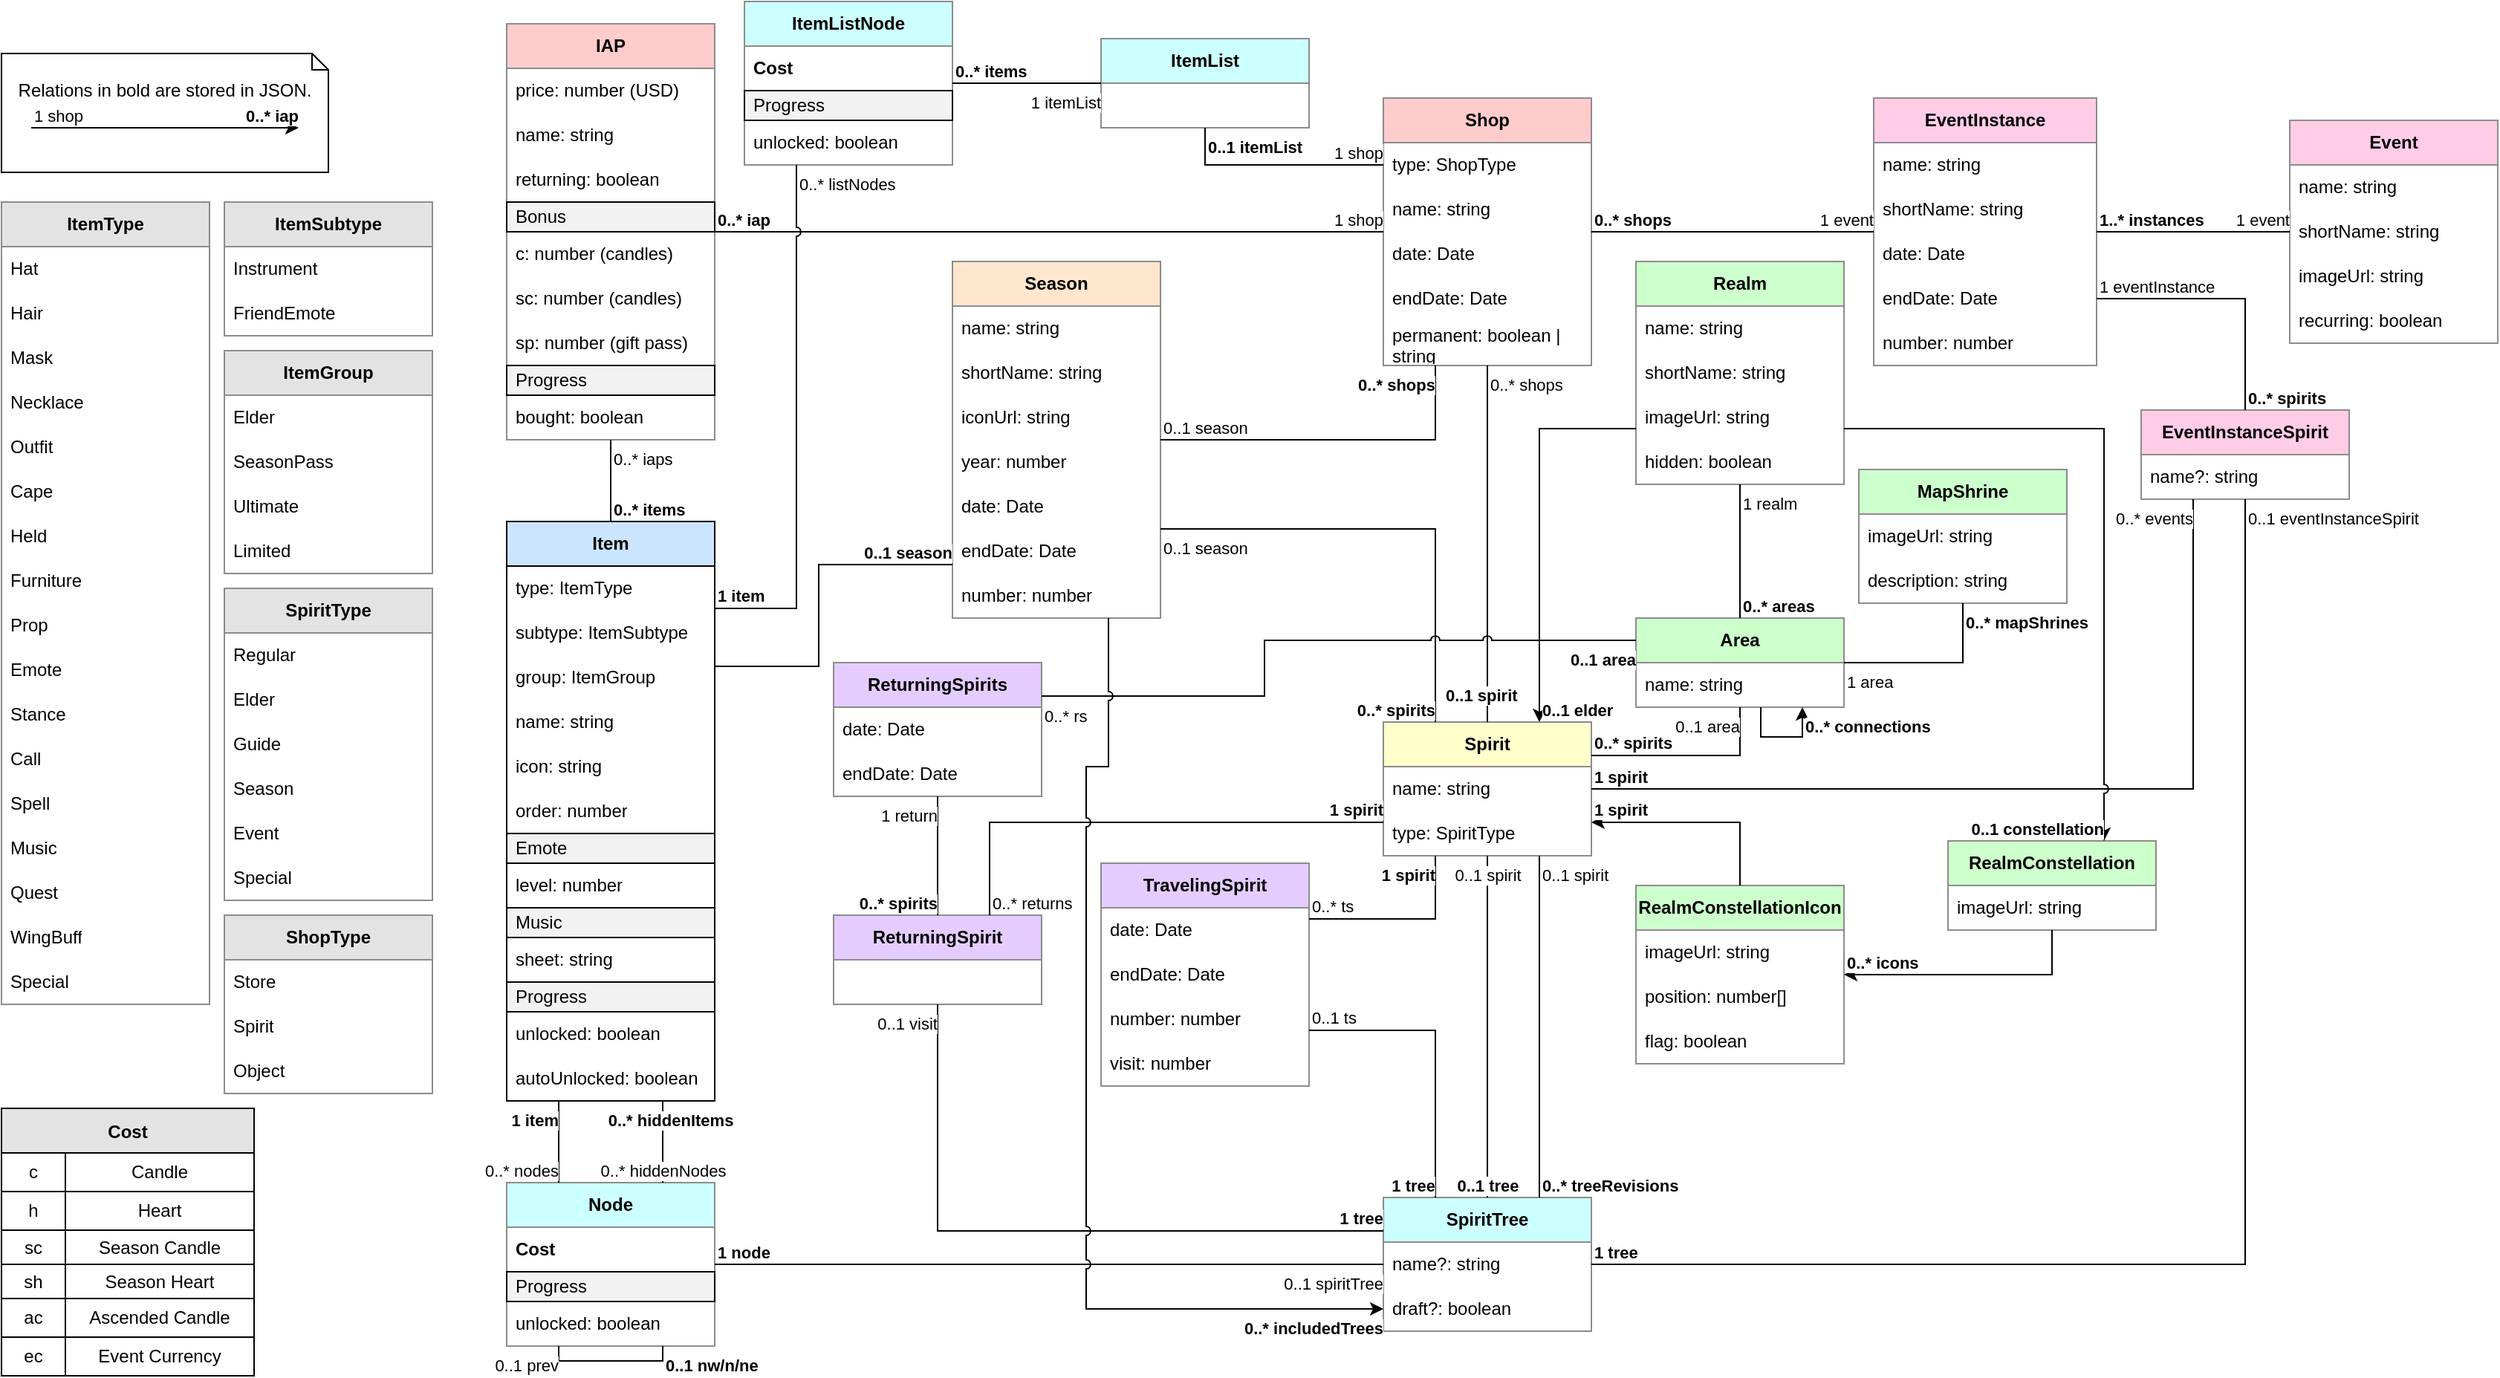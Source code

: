 <mxfile version="21.2.1" type="device">
  <diagram id="AXTahhfXZl82G2iCzhE3" name="Page-1">
    <mxGraphModel dx="1290" dy="1845" grid="1" gridSize="10" guides="1" tooltips="1" connect="1" arrows="1" fold="1" page="1" pageScale="1" pageWidth="850" pageHeight="1100" math="0" shadow="0">
      <root>
        <mxCell id="0" />
        <mxCell id="1" parent="0" />
        <mxCell id="K2BsHjy6juh8Ua25t9S5-1" value="Item" style="swimlane;fontStyle=1;childLayout=stackLayout;horizontal=1;startSize=30;horizontalStack=0;resizeParent=1;resizeParentMax=0;resizeLast=0;collapsible=1;marginBottom=0;whiteSpace=wrap;html=1;fillColor=#CCE5FF;fillStyle=auto;" parent="1" vertex="1">
          <mxGeometry x="420" y="-675" width="140" height="390" as="geometry" />
        </mxCell>
        <mxCell id="K2BsHjy6juh8Ua25t9S5-2" value="type: ItemType" style="text;strokeColor=none;fillColor=none;align=left;verticalAlign=middle;spacingLeft=4;spacingRight=4;overflow=hidden;points=[[0,0.5],[1,0.5]];portConstraint=eastwest;rotatable=0;whiteSpace=wrap;html=1;" parent="K2BsHjy6juh8Ua25t9S5-1" vertex="1">
          <mxGeometry y="30" width="140" height="30" as="geometry" />
        </mxCell>
        <mxCell id="CpMBo5jT-6ZhsACoMXyv-11" value="subtype: ItemSubtype" style="text;strokeColor=none;fillColor=none;align=left;verticalAlign=middle;spacingLeft=4;spacingRight=4;overflow=hidden;points=[[0,0.5],[1,0.5]];portConstraint=eastwest;rotatable=0;whiteSpace=wrap;html=1;" parent="K2BsHjy6juh8Ua25t9S5-1" vertex="1">
          <mxGeometry y="60" width="140" height="30" as="geometry" />
        </mxCell>
        <mxCell id="CpMBo5jT-6ZhsACoMXyv-12" value="group: ItemGroup&lt;br&gt;" style="text;strokeColor=none;fillColor=none;align=left;verticalAlign=middle;spacingLeft=4;spacingRight=4;overflow=hidden;points=[[0,0.5],[1,0.5]];portConstraint=eastwest;rotatable=0;whiteSpace=wrap;html=1;" parent="K2BsHjy6juh8Ua25t9S5-1" vertex="1">
          <mxGeometry y="90" width="140" height="30" as="geometry" />
        </mxCell>
        <mxCell id="K2BsHjy6juh8Ua25t9S5-3" value="name: string" style="text;strokeColor=none;fillColor=none;align=left;verticalAlign=middle;spacingLeft=4;spacingRight=4;overflow=hidden;points=[[0,0.5],[1,0.5]];portConstraint=eastwest;rotatable=0;whiteSpace=wrap;html=1;" parent="K2BsHjy6juh8Ua25t9S5-1" vertex="1">
          <mxGeometry y="120" width="140" height="30" as="geometry" />
        </mxCell>
        <mxCell id="K2BsHjy6juh8Ua25t9S5-5" value="icon: string" style="text;strokeColor=none;fillColor=none;align=left;verticalAlign=middle;spacingLeft=4;spacingRight=4;overflow=hidden;points=[[0,0.5],[1,0.5]];portConstraint=eastwest;rotatable=0;whiteSpace=wrap;html=1;" parent="K2BsHjy6juh8Ua25t9S5-1" vertex="1">
          <mxGeometry y="150" width="140" height="30" as="geometry" />
        </mxCell>
        <mxCell id="K2BsHjy6juh8Ua25t9S5-6" value="order: number" style="text;strokeColor=none;fillColor=none;align=left;verticalAlign=middle;spacingLeft=4;spacingRight=4;overflow=hidden;points=[[0,0.5],[1,0.5]];portConstraint=eastwest;rotatable=0;whiteSpace=wrap;html=1;" parent="K2BsHjy6juh8Ua25t9S5-1" vertex="1">
          <mxGeometry y="180" width="140" height="30" as="geometry" />
        </mxCell>
        <mxCell id="K2BsHjy6juh8Ua25t9S5-8" value="Emote" style="text;strokeColor=default;fillColor=#F2F2F2;align=left;verticalAlign=middle;spacingLeft=4;spacingRight=4;overflow=hidden;points=[[0,0.5],[1,0.5]];portConstraint=eastwest;rotatable=0;whiteSpace=wrap;html=1;" parent="K2BsHjy6juh8Ua25t9S5-1" vertex="1">
          <mxGeometry y="210" width="140" height="20" as="geometry" />
        </mxCell>
        <mxCell id="K2BsHjy6juh8Ua25t9S5-4" value="level: number" style="text;strokeColor=none;fillColor=none;align=left;verticalAlign=middle;spacingLeft=4;spacingRight=4;overflow=hidden;points=[[0,0.5],[1,0.5]];portConstraint=eastwest;rotatable=0;whiteSpace=wrap;html=1;" parent="K2BsHjy6juh8Ua25t9S5-1" vertex="1">
          <mxGeometry y="230" width="140" height="30" as="geometry" />
        </mxCell>
        <mxCell id="NMLMTX02bqpTLhXPdmmr-28" value="Music" style="text;strokeColor=default;fillColor=#F2F2F2;align=left;verticalAlign=middle;spacingLeft=4;spacingRight=4;overflow=hidden;points=[[0,0.5],[1,0.5]];portConstraint=eastwest;rotatable=0;whiteSpace=wrap;html=1;" parent="K2BsHjy6juh8Ua25t9S5-1" vertex="1">
          <mxGeometry y="260" width="140" height="20" as="geometry" />
        </mxCell>
        <mxCell id="NMLMTX02bqpTLhXPdmmr-27" value="sheet: string" style="text;strokeColor=none;fillColor=none;align=left;verticalAlign=middle;spacingLeft=4;spacingRight=4;overflow=hidden;points=[[0,0.5],[1,0.5]];portConstraint=eastwest;rotatable=0;whiteSpace=wrap;html=1;" parent="K2BsHjy6juh8Ua25t9S5-1" vertex="1">
          <mxGeometry y="280" width="140" height="30" as="geometry" />
        </mxCell>
        <mxCell id="K2BsHjy6juh8Ua25t9S5-9" value="Progress" style="text;strokeColor=default;fillColor=#F2F2F2;align=left;verticalAlign=middle;spacingLeft=4;spacingRight=4;overflow=hidden;points=[[0,0.5],[1,0.5]];portConstraint=eastwest;rotatable=0;whiteSpace=wrap;html=1;" parent="K2BsHjy6juh8Ua25t9S5-1" vertex="1">
          <mxGeometry y="310" width="140" height="20" as="geometry" />
        </mxCell>
        <mxCell id="K2BsHjy6juh8Ua25t9S5-10" value="unlocked: boolean" style="text;strokeColor=none;fillColor=none;align=left;verticalAlign=middle;spacingLeft=4;spacingRight=4;overflow=hidden;points=[[0,0.5],[1,0.5]];portConstraint=eastwest;rotatable=0;whiteSpace=wrap;html=1;" parent="K2BsHjy6juh8Ua25t9S5-1" vertex="1">
          <mxGeometry y="330" width="140" height="30" as="geometry" />
        </mxCell>
        <mxCell id="sDuxh0MpjBPP9tmrGERw-1" value="autoUnlocked: boolean" style="text;strokeColor=none;fillColor=none;align=left;verticalAlign=middle;spacingLeft=4;spacingRight=4;overflow=hidden;points=[[0,0.5],[1,0.5]];portConstraint=eastwest;rotatable=0;whiteSpace=wrap;html=1;" parent="K2BsHjy6juh8Ua25t9S5-1" vertex="1">
          <mxGeometry y="360" width="140" height="30" as="geometry" />
        </mxCell>
        <mxCell id="K2BsHjy6juh8Ua25t9S5-11" value="ItemType" style="swimlane;fontStyle=1;childLayout=stackLayout;horizontal=1;startSize=30;horizontalStack=0;resizeParent=1;resizeParentMax=0;resizeLast=0;collapsible=1;marginBottom=0;whiteSpace=wrap;html=1;fillStyle=auto;strokeColor=#8C8C8C;fillColor=#E3E3E3;" parent="1" vertex="1">
          <mxGeometry x="80" y="-890" width="140" height="540" as="geometry" />
        </mxCell>
        <mxCell id="K2BsHjy6juh8Ua25t9S5-12" value="Hat" style="text;strokeColor=none;fillColor=none;align=left;verticalAlign=middle;spacingLeft=4;spacingRight=4;overflow=hidden;points=[[0,0.5],[1,0.5]];portConstraint=eastwest;rotatable=0;whiteSpace=wrap;html=1;fillStyle=auto;" parent="K2BsHjy6juh8Ua25t9S5-11" vertex="1">
          <mxGeometry y="30" width="140" height="30" as="geometry" />
        </mxCell>
        <mxCell id="K2BsHjy6juh8Ua25t9S5-13" value="Hair" style="text;strokeColor=none;fillColor=none;align=left;verticalAlign=middle;spacingLeft=4;spacingRight=4;overflow=hidden;points=[[0,0.5],[1,0.5]];portConstraint=eastwest;rotatable=0;whiteSpace=wrap;html=1;fillStyle=auto;" parent="K2BsHjy6juh8Ua25t9S5-11" vertex="1">
          <mxGeometry y="60" width="140" height="30" as="geometry" />
        </mxCell>
        <mxCell id="K2BsHjy6juh8Ua25t9S5-14" value="Mask" style="text;strokeColor=none;fillColor=none;align=left;verticalAlign=middle;spacingLeft=4;spacingRight=4;overflow=hidden;points=[[0,0.5],[1,0.5]];portConstraint=eastwest;rotatable=0;whiteSpace=wrap;html=1;fillStyle=auto;" parent="K2BsHjy6juh8Ua25t9S5-11" vertex="1">
          <mxGeometry y="90" width="140" height="30" as="geometry" />
        </mxCell>
        <mxCell id="K2BsHjy6juh8Ua25t9S5-15" value="Necklace" style="text;strokeColor=none;fillColor=none;align=left;verticalAlign=middle;spacingLeft=4;spacingRight=4;overflow=hidden;points=[[0,0.5],[1,0.5]];portConstraint=eastwest;rotatable=0;whiteSpace=wrap;html=1;fillStyle=auto;" parent="K2BsHjy6juh8Ua25t9S5-11" vertex="1">
          <mxGeometry y="120" width="140" height="30" as="geometry" />
        </mxCell>
        <mxCell id="K2BsHjy6juh8Ua25t9S5-17" value="Outfit" style="text;strokeColor=none;fillColor=none;align=left;verticalAlign=middle;spacingLeft=4;spacingRight=4;overflow=hidden;points=[[0,0.5],[1,0.5]];portConstraint=eastwest;rotatable=0;whiteSpace=wrap;html=1;fillStyle=auto;" parent="K2BsHjy6juh8Ua25t9S5-11" vertex="1">
          <mxGeometry y="150" width="140" height="30" as="geometry" />
        </mxCell>
        <mxCell id="K2BsHjy6juh8Ua25t9S5-18" value="Cape" style="text;strokeColor=none;fillColor=none;align=left;verticalAlign=middle;spacingLeft=4;spacingRight=4;overflow=hidden;points=[[0,0.5],[1,0.5]];portConstraint=eastwest;rotatable=0;whiteSpace=wrap;html=1;fillStyle=auto;" parent="K2BsHjy6juh8Ua25t9S5-11" vertex="1">
          <mxGeometry y="180" width="140" height="30" as="geometry" />
        </mxCell>
        <mxCell id="K2BsHjy6juh8Ua25t9S5-20" value="Held" style="text;strokeColor=none;fillColor=none;align=left;verticalAlign=middle;spacingLeft=4;spacingRight=4;overflow=hidden;points=[[0,0.5],[1,0.5]];portConstraint=eastwest;rotatable=0;whiteSpace=wrap;html=1;fillStyle=auto;" parent="K2BsHjy6juh8Ua25t9S5-11" vertex="1">
          <mxGeometry y="210" width="140" height="30" as="geometry" />
        </mxCell>
        <mxCell id="j5jMq9Sn3-T2se1gt8Ah-1" value="Furniture" style="text;strokeColor=none;fillColor=none;align=left;verticalAlign=middle;spacingLeft=4;spacingRight=4;overflow=hidden;points=[[0,0.5],[1,0.5]];portConstraint=eastwest;rotatable=0;whiteSpace=wrap;html=1;fillStyle=auto;" parent="K2BsHjy6juh8Ua25t9S5-11" vertex="1">
          <mxGeometry y="240" width="140" height="30" as="geometry" />
        </mxCell>
        <mxCell id="K2BsHjy6juh8Ua25t9S5-19" value="Prop" style="text;strokeColor=none;fillColor=none;align=left;verticalAlign=middle;spacingLeft=4;spacingRight=4;overflow=hidden;points=[[0,0.5],[1,0.5]];portConstraint=eastwest;rotatable=0;whiteSpace=wrap;html=1;fillStyle=auto;" parent="K2BsHjy6juh8Ua25t9S5-11" vertex="1">
          <mxGeometry y="270" width="140" height="30" as="geometry" />
        </mxCell>
        <mxCell id="K2BsHjy6juh8Ua25t9S5-21" value="Emote" style="text;strokeColor=none;fillColor=none;align=left;verticalAlign=middle;spacingLeft=4;spacingRight=4;overflow=hidden;points=[[0,0.5],[1,0.5]];portConstraint=eastwest;rotatable=0;whiteSpace=wrap;html=1;fillStyle=auto;" parent="K2BsHjy6juh8Ua25t9S5-11" vertex="1">
          <mxGeometry y="300" width="140" height="30" as="geometry" />
        </mxCell>
        <mxCell id="K2BsHjy6juh8Ua25t9S5-22" value="Stance" style="text;strokeColor=none;fillColor=none;align=left;verticalAlign=middle;spacingLeft=4;spacingRight=4;overflow=hidden;points=[[0,0.5],[1,0.5]];portConstraint=eastwest;rotatable=0;whiteSpace=wrap;html=1;fillStyle=auto;" parent="K2BsHjy6juh8Ua25t9S5-11" vertex="1">
          <mxGeometry y="330" width="140" height="30" as="geometry" />
        </mxCell>
        <mxCell id="K2BsHjy6juh8Ua25t9S5-23" value="Call" style="text;strokeColor=none;fillColor=none;align=left;verticalAlign=middle;spacingLeft=4;spacingRight=4;overflow=hidden;points=[[0,0.5],[1,0.5]];portConstraint=eastwest;rotatable=0;whiteSpace=wrap;html=1;fillStyle=auto;" parent="K2BsHjy6juh8Ua25t9S5-11" vertex="1">
          <mxGeometry y="360" width="140" height="30" as="geometry" />
        </mxCell>
        <mxCell id="K2BsHjy6juh8Ua25t9S5-24" value="Spell" style="text;strokeColor=none;fillColor=none;align=left;verticalAlign=middle;spacingLeft=4;spacingRight=4;overflow=hidden;points=[[0,0.5],[1,0.5]];portConstraint=eastwest;rotatable=0;whiteSpace=wrap;html=1;fillStyle=auto;" parent="K2BsHjy6juh8Ua25t9S5-11" vertex="1">
          <mxGeometry y="390" width="140" height="30" as="geometry" />
        </mxCell>
        <mxCell id="K2BsHjy6juh8Ua25t9S5-25" value="Music" style="text;strokeColor=none;fillColor=none;align=left;verticalAlign=middle;spacingLeft=4;spacingRight=4;overflow=hidden;points=[[0,0.5],[1,0.5]];portConstraint=eastwest;rotatable=0;whiteSpace=wrap;html=1;fillStyle=auto;" parent="K2BsHjy6juh8Ua25t9S5-11" vertex="1">
          <mxGeometry y="420" width="140" height="30" as="geometry" />
        </mxCell>
        <mxCell id="K2BsHjy6juh8Ua25t9S5-26" value="Quest" style="text;strokeColor=none;fillColor=none;align=left;verticalAlign=middle;spacingLeft=4;spacingRight=4;overflow=hidden;points=[[0,0.5],[1,0.5]];portConstraint=eastwest;rotatable=0;whiteSpace=wrap;html=1;fillStyle=auto;" parent="K2BsHjy6juh8Ua25t9S5-11" vertex="1">
          <mxGeometry y="450" width="140" height="30" as="geometry" />
        </mxCell>
        <mxCell id="K2BsHjy6juh8Ua25t9S5-27" value="WingBuff" style="text;strokeColor=none;fillColor=none;align=left;verticalAlign=middle;spacingLeft=4;spacingRight=4;overflow=hidden;points=[[0,0.5],[1,0.5]];portConstraint=eastwest;rotatable=0;whiteSpace=wrap;html=1;fillStyle=auto;" parent="K2BsHjy6juh8Ua25t9S5-11" vertex="1">
          <mxGeometry y="480" width="140" height="30" as="geometry" />
        </mxCell>
        <mxCell id="K2BsHjy6juh8Ua25t9S5-28" value="Special" style="text;strokeColor=none;fillColor=none;align=left;verticalAlign=middle;spacingLeft=4;spacingRight=4;overflow=hidden;points=[[0,0.5],[1,0.5]];portConstraint=eastwest;rotatable=0;whiteSpace=wrap;html=1;fillStyle=auto;" parent="K2BsHjy6juh8Ua25t9S5-11" vertex="1">
          <mxGeometry y="510" width="140" height="30" as="geometry" />
        </mxCell>
        <mxCell id="K2BsHjy6juh8Ua25t9S5-38" value="Node" style="swimlane;fontStyle=1;childLayout=stackLayout;horizontal=1;startSize=30;horizontalStack=0;resizeParent=1;resizeParentMax=0;resizeLast=0;collapsible=1;marginBottom=0;whiteSpace=wrap;html=1;fillStyle=auto;strokeColor=#8C8C8C;fillColor=#CCFFFF;" parent="1" vertex="1">
          <mxGeometry x="420" y="-230" width="140" height="110" as="geometry" />
        </mxCell>
        <mxCell id="sDuxh0MpjBPP9tmrGERw-85" value="Cost" style="text;strokeColor=none;fillColor=none;align=left;verticalAlign=middle;spacingLeft=4;spacingRight=4;overflow=hidden;points=[[0,0.5],[1,0.5]];portConstraint=eastwest;rotatable=0;whiteSpace=wrap;html=1;fillStyle=auto;fontStyle=1" parent="K2BsHjy6juh8Ua25t9S5-38" vertex="1">
          <mxGeometry y="30" width="140" height="30" as="geometry" />
        </mxCell>
        <mxCell id="K2BsHjy6juh8Ua25t9S5-86" value="Progress" style="text;strokeColor=default;fillColor=#F2F2F2;align=left;verticalAlign=middle;spacingLeft=4;spacingRight=4;overflow=hidden;points=[[0,0.5],[1,0.5]];portConstraint=eastwest;rotatable=0;whiteSpace=wrap;html=1;" parent="K2BsHjy6juh8Ua25t9S5-38" vertex="1">
          <mxGeometry y="60" width="140" height="20" as="geometry" />
        </mxCell>
        <mxCell id="K2BsHjy6juh8Ua25t9S5-39" value="unlocked: boolean" style="text;strokeColor=none;fillColor=none;align=left;verticalAlign=middle;spacingLeft=4;spacingRight=4;overflow=hidden;points=[[0,0.5],[1,0.5]];portConstraint=eastwest;rotatable=0;whiteSpace=wrap;html=1;fillStyle=auto;" parent="K2BsHjy6juh8Ua25t9S5-38" vertex="1">
          <mxGeometry y="80" width="140" height="30" as="geometry" />
        </mxCell>
        <mxCell id="K2BsHjy6juh8Ua25t9S5-42" value="IAP" style="swimlane;fontStyle=1;childLayout=stackLayout;horizontal=1;startSize=30;horizontalStack=0;resizeParent=1;resizeParentMax=0;resizeLast=0;collapsible=1;marginBottom=0;whiteSpace=wrap;html=1;fillStyle=auto;strokeColor=#8C8C8C;fillColor=#FFCCCC;" parent="1" vertex="1">
          <mxGeometry x="420" y="-1010" width="140" height="280" as="geometry" />
        </mxCell>
        <mxCell id="K2BsHjy6juh8Ua25t9S5-43" value="price: number (USD)" style="text;strokeColor=none;fillColor=none;align=left;verticalAlign=middle;spacingLeft=4;spacingRight=4;overflow=hidden;points=[[0,0.5],[1,0.5]];portConstraint=eastwest;rotatable=0;whiteSpace=wrap;html=1;fillStyle=auto;" parent="K2BsHjy6juh8Ua25t9S5-42" vertex="1">
          <mxGeometry y="30" width="140" height="30" as="geometry" />
        </mxCell>
        <mxCell id="PBAJdNJp6wdwmji5P2WY-36" value="name: string" style="text;strokeColor=none;fillColor=none;align=left;verticalAlign=middle;spacingLeft=4;spacingRight=4;overflow=hidden;points=[[0,0.5],[1,0.5]];portConstraint=eastwest;rotatable=0;whiteSpace=wrap;html=1;fillStyle=auto;" parent="K2BsHjy6juh8Ua25t9S5-42" vertex="1">
          <mxGeometry y="60" width="140" height="30" as="geometry" />
        </mxCell>
        <mxCell id="PBAJdNJp6wdwmji5P2WY-37" value="returning: boolean" style="text;strokeColor=none;fillColor=none;align=left;verticalAlign=middle;spacingLeft=4;spacingRight=4;overflow=hidden;points=[[0,0.5],[1,0.5]];portConstraint=eastwest;rotatable=0;whiteSpace=wrap;html=1;fillStyle=auto;" parent="K2BsHjy6juh8Ua25t9S5-42" vertex="1">
          <mxGeometry y="90" width="140" height="30" as="geometry" />
        </mxCell>
        <mxCell id="PBAJdNJp6wdwmji5P2WY-38" value="Bonus" style="text;strokeColor=default;fillColor=#F2F2F2;align=left;verticalAlign=middle;spacingLeft=4;spacingRight=4;overflow=hidden;points=[[0,0.5],[1,0.5]];portConstraint=eastwest;rotatable=0;whiteSpace=wrap;html=1;" parent="K2BsHjy6juh8Ua25t9S5-42" vertex="1">
          <mxGeometry y="120" width="140" height="20" as="geometry" />
        </mxCell>
        <mxCell id="PBAJdNJp6wdwmji5P2WY-39" value="c: number (candles)" style="text;strokeColor=none;fillColor=none;align=left;verticalAlign=middle;spacingLeft=4;spacingRight=4;overflow=hidden;points=[[0,0.5],[1,0.5]];portConstraint=eastwest;rotatable=0;whiteSpace=wrap;html=1;fillStyle=auto;" parent="K2BsHjy6juh8Ua25t9S5-42" vertex="1">
          <mxGeometry y="140" width="140" height="30" as="geometry" />
        </mxCell>
        <mxCell id="PBAJdNJp6wdwmji5P2WY-40" value="sc: number (candles)" style="text;strokeColor=none;fillColor=none;align=left;verticalAlign=middle;spacingLeft=4;spacingRight=4;overflow=hidden;points=[[0,0.5],[1,0.5]];portConstraint=eastwest;rotatable=0;whiteSpace=wrap;html=1;fillStyle=auto;" parent="K2BsHjy6juh8Ua25t9S5-42" vertex="1">
          <mxGeometry y="170" width="140" height="30" as="geometry" />
        </mxCell>
        <mxCell id="PBAJdNJp6wdwmji5P2WY-41" value="sp: number (gift pass)" style="text;strokeColor=none;fillColor=none;align=left;verticalAlign=middle;spacingLeft=4;spacingRight=4;overflow=hidden;points=[[0,0.5],[1,0.5]];portConstraint=eastwest;rotatable=0;whiteSpace=wrap;html=1;fillStyle=auto;" parent="K2BsHjy6juh8Ua25t9S5-42" vertex="1">
          <mxGeometry y="200" width="140" height="30" as="geometry" />
        </mxCell>
        <mxCell id="KoGxkhm_v9NbhMUGpkAw-1" value="Progress" style="text;strokeColor=default;fillColor=#F2F2F2;align=left;verticalAlign=middle;spacingLeft=4;spacingRight=4;overflow=hidden;points=[[0,0.5],[1,0.5]];portConstraint=eastwest;rotatable=0;whiteSpace=wrap;html=1;" parent="K2BsHjy6juh8Ua25t9S5-42" vertex="1">
          <mxGeometry y="230" width="140" height="20" as="geometry" />
        </mxCell>
        <mxCell id="KoGxkhm_v9NbhMUGpkAw-2" value="bought: boolean" style="text;strokeColor=none;fillColor=none;align=left;verticalAlign=middle;spacingLeft=4;spacingRight=4;overflow=hidden;points=[[0,0.5],[1,0.5]];portConstraint=eastwest;rotatable=0;whiteSpace=wrap;html=1;" parent="K2BsHjy6juh8Ua25t9S5-42" vertex="1">
          <mxGeometry y="250" width="140" height="30" as="geometry" />
        </mxCell>
        <mxCell id="K2BsHjy6juh8Ua25t9S5-44" value="Area" style="swimlane;fontStyle=1;childLayout=stackLayout;horizontal=1;startSize=30;horizontalStack=0;resizeParent=1;resizeParentMax=0;resizeLast=0;collapsible=1;marginBottom=0;whiteSpace=wrap;html=1;fillStyle=auto;strokeColor=#8C8C8C;fillColor=#CCFFCC;" parent="1" vertex="1">
          <mxGeometry x="1180" y="-610" width="140" height="60" as="geometry" />
        </mxCell>
        <mxCell id="K2BsHjy6juh8Ua25t9S5-45" value="name: string" style="text;strokeColor=none;fillColor=none;align=left;verticalAlign=middle;spacingLeft=4;spacingRight=4;overflow=hidden;points=[[0,0.5],[1,0.5]];portConstraint=eastwest;rotatable=0;whiteSpace=wrap;html=1;fillStyle=auto;" parent="K2BsHjy6juh8Ua25t9S5-44" vertex="1">
          <mxGeometry y="30" width="140" height="30" as="geometry" />
        </mxCell>
        <mxCell id="K2BsHjy6juh8Ua25t9S5-46" value="Realm" style="swimlane;fontStyle=1;childLayout=stackLayout;horizontal=1;startSize=30;horizontalStack=0;resizeParent=1;resizeParentMax=0;resizeLast=0;collapsible=1;marginBottom=0;whiteSpace=wrap;html=1;fillStyle=auto;strokeColor=#8C8C8C;fillColor=#CCFFCC;" parent="1" vertex="1">
          <mxGeometry x="1180" y="-850" width="140" height="150" as="geometry" />
        </mxCell>
        <mxCell id="K2BsHjy6juh8Ua25t9S5-47" value="name: string" style="text;strokeColor=none;fillColor=none;align=left;verticalAlign=middle;spacingLeft=4;spacingRight=4;overflow=hidden;points=[[0,0.5],[1,0.5]];portConstraint=eastwest;rotatable=0;whiteSpace=wrap;html=1;fillStyle=auto;" parent="K2BsHjy6juh8Ua25t9S5-46" vertex="1">
          <mxGeometry y="30" width="140" height="30" as="geometry" />
        </mxCell>
        <mxCell id="K2BsHjy6juh8Ua25t9S5-91" value="shortName: string" style="text;strokeColor=none;fillColor=none;align=left;verticalAlign=middle;spacingLeft=4;spacingRight=4;overflow=hidden;points=[[0,0.5],[1,0.5]];portConstraint=eastwest;rotatable=0;whiteSpace=wrap;html=1;fillStyle=auto;" parent="K2BsHjy6juh8Ua25t9S5-46" vertex="1">
          <mxGeometry y="60" width="140" height="30" as="geometry" />
        </mxCell>
        <mxCell id="K2BsHjy6juh8Ua25t9S5-93" value="imageUrl: string" style="text;strokeColor=none;fillColor=none;align=left;verticalAlign=middle;spacingLeft=4;spacingRight=4;overflow=hidden;points=[[0,0.5],[1,0.5]];portConstraint=eastwest;rotatable=0;whiteSpace=wrap;html=1;fillStyle=auto;" parent="K2BsHjy6juh8Ua25t9S5-46" vertex="1">
          <mxGeometry y="90" width="140" height="30" as="geometry" />
        </mxCell>
        <mxCell id="K2BsHjy6juh8Ua25t9S5-92" value="hidden: boolean" style="text;strokeColor=none;fillColor=none;align=left;verticalAlign=middle;spacingLeft=4;spacingRight=4;overflow=hidden;points=[[0,0.5],[1,0.5]];portConstraint=eastwest;rotatable=0;whiteSpace=wrap;html=1;fillStyle=auto;" parent="K2BsHjy6juh8Ua25t9S5-46" vertex="1">
          <mxGeometry y="120" width="140" height="30" as="geometry" />
        </mxCell>
        <mxCell id="K2BsHjy6juh8Ua25t9S5-48" value="Event" style="swimlane;fontStyle=1;childLayout=stackLayout;horizontal=1;startSize=30;horizontalStack=0;resizeParent=1;resizeParentMax=0;resizeLast=0;collapsible=1;marginBottom=0;whiteSpace=wrap;html=1;fillStyle=auto;strokeColor=#8C8C8C;fillColor=#FFCCE6;" parent="1" vertex="1">
          <mxGeometry x="1620" y="-945" width="140" height="150" as="geometry" />
        </mxCell>
        <mxCell id="K2BsHjy6juh8Ua25t9S5-49" value="name: string" style="text;strokeColor=none;fillColor=none;align=left;verticalAlign=middle;spacingLeft=4;spacingRight=4;overflow=hidden;points=[[0,0.5],[1,0.5]];portConstraint=eastwest;rotatable=0;whiteSpace=wrap;html=1;fillStyle=auto;" parent="K2BsHjy6juh8Ua25t9S5-48" vertex="1">
          <mxGeometry y="30" width="140" height="30" as="geometry" />
        </mxCell>
        <mxCell id="2j3xQ5tauhkqNJbTZgJY-1" value="shortName: string" style="text;strokeColor=none;fillColor=none;align=left;verticalAlign=middle;spacingLeft=4;spacingRight=4;overflow=hidden;points=[[0,0.5],[1,0.5]];portConstraint=eastwest;rotatable=0;whiteSpace=wrap;html=1;fillStyle=auto;" parent="K2BsHjy6juh8Ua25t9S5-48" vertex="1">
          <mxGeometry y="60" width="140" height="30" as="geometry" />
        </mxCell>
        <mxCell id="V0djV3tH_5kUoq27LHzC-12" value="imageUrl: string" style="text;strokeColor=none;fillColor=none;align=left;verticalAlign=middle;spacingLeft=4;spacingRight=4;overflow=hidden;points=[[0,0.5],[1,0.5]];portConstraint=eastwest;rotatable=0;whiteSpace=wrap;html=1;fillStyle=auto;" parent="K2BsHjy6juh8Ua25t9S5-48" vertex="1">
          <mxGeometry y="90" width="140" height="30" as="geometry" />
        </mxCell>
        <mxCell id="V0djV3tH_5kUoq27LHzC-13" value="recurring: boolean" style="text;strokeColor=none;fillColor=none;align=left;verticalAlign=middle;spacingLeft=4;spacingRight=4;overflow=hidden;points=[[0,0.5],[1,0.5]];portConstraint=eastwest;rotatable=0;whiteSpace=wrap;html=1;fillStyle=auto;" parent="K2BsHjy6juh8Ua25t9S5-48" vertex="1">
          <mxGeometry y="120" width="140" height="30" as="geometry" />
        </mxCell>
        <mxCell id="K2BsHjy6juh8Ua25t9S5-50" value="ReturningSpirits" style="swimlane;fontStyle=1;childLayout=stackLayout;horizontal=1;startSize=30;horizontalStack=0;resizeParent=1;resizeParentMax=0;resizeLast=0;collapsible=1;marginBottom=0;whiteSpace=wrap;html=1;fillStyle=auto;strokeColor=#8C8C8C;fillColor=#E5CCFF;" parent="1" vertex="1">
          <mxGeometry x="640" y="-580" width="140" height="90" as="geometry" />
        </mxCell>
        <mxCell id="K2BsHjy6juh8Ua25t9S5-51" value="date: Date" style="text;strokeColor=none;fillColor=none;align=left;verticalAlign=middle;spacingLeft=4;spacingRight=4;overflow=hidden;points=[[0,0.5],[1,0.5]];portConstraint=eastwest;rotatable=0;whiteSpace=wrap;html=1;fillStyle=auto;" parent="K2BsHjy6juh8Ua25t9S5-50" vertex="1">
          <mxGeometry y="30" width="140" height="30" as="geometry" />
        </mxCell>
        <mxCell id="V0djV3tH_5kUoq27LHzC-73" value="endDate: Date" style="text;strokeColor=none;fillColor=none;align=left;verticalAlign=middle;spacingLeft=4;spacingRight=4;overflow=hidden;points=[[0,0.5],[1,0.5]];portConstraint=eastwest;rotatable=0;whiteSpace=wrap;html=1;fillStyle=auto;" parent="K2BsHjy6juh8Ua25t9S5-50" vertex="1">
          <mxGeometry y="60" width="140" height="30" as="geometry" />
        </mxCell>
        <mxCell id="K2BsHjy6juh8Ua25t9S5-52" value="ReturningSpirit" style="swimlane;fontStyle=1;childLayout=stackLayout;horizontal=1;startSize=30;horizontalStack=0;resizeParent=1;resizeParentMax=0;resizeLast=0;collapsible=1;marginBottom=0;whiteSpace=wrap;html=1;fillStyle=auto;strokeColor=#8C8C8C;fillColor=#E5CCFF;" parent="1" vertex="1">
          <mxGeometry x="640" y="-410" width="140" height="60" as="geometry" />
        </mxCell>
        <mxCell id="K2BsHjy6juh8Ua25t9S5-54" value="Season" style="swimlane;fontStyle=1;childLayout=stackLayout;horizontal=1;startSize=30;horizontalStack=0;resizeParent=1;resizeParentMax=0;resizeLast=0;collapsible=1;marginBottom=0;whiteSpace=wrap;html=1;fillStyle=auto;strokeColor=#8C8C8C;fillColor=#FFE6CC;" parent="1" vertex="1">
          <mxGeometry x="720" y="-850" width="140" height="240" as="geometry" />
        </mxCell>
        <mxCell id="K2BsHjy6juh8Ua25t9S5-55" value="name: string" style="text;strokeColor=none;fillColor=none;align=left;verticalAlign=middle;spacingLeft=4;spacingRight=4;overflow=hidden;points=[[0,0.5],[1,0.5]];portConstraint=eastwest;rotatable=0;whiteSpace=wrap;html=1;fillStyle=auto;" parent="K2BsHjy6juh8Ua25t9S5-54" vertex="1">
          <mxGeometry y="30" width="140" height="30" as="geometry" />
        </mxCell>
        <mxCell id="V0djV3tH_5kUoq27LHzC-84" value="shortName: string" style="text;strokeColor=none;fillColor=none;align=left;verticalAlign=middle;spacingLeft=4;spacingRight=4;overflow=hidden;points=[[0,0.5],[1,0.5]];portConstraint=eastwest;rotatable=0;whiteSpace=wrap;html=1;fillStyle=auto;" parent="K2BsHjy6juh8Ua25t9S5-54" vertex="1">
          <mxGeometry y="60" width="140" height="30" as="geometry" />
        </mxCell>
        <mxCell id="V0djV3tH_5kUoq27LHzC-83" value="iconUrl: string" style="text;strokeColor=none;fillColor=none;align=left;verticalAlign=middle;spacingLeft=4;spacingRight=4;overflow=hidden;points=[[0,0.5],[1,0.5]];portConstraint=eastwest;rotatable=0;whiteSpace=wrap;html=1;fillStyle=auto;" parent="K2BsHjy6juh8Ua25t9S5-54" vertex="1">
          <mxGeometry y="90" width="140" height="30" as="geometry" />
        </mxCell>
        <mxCell id="V0djV3tH_5kUoq27LHzC-85" value="year: number" style="text;strokeColor=none;fillColor=none;align=left;verticalAlign=middle;spacingLeft=4;spacingRight=4;overflow=hidden;points=[[0,0.5],[1,0.5]];portConstraint=eastwest;rotatable=0;whiteSpace=wrap;html=1;fillStyle=auto;" parent="K2BsHjy6juh8Ua25t9S5-54" vertex="1">
          <mxGeometry y="120" width="140" height="30" as="geometry" />
        </mxCell>
        <mxCell id="V0djV3tH_5kUoq27LHzC-86" value="date: Date" style="text;strokeColor=none;fillColor=none;align=left;verticalAlign=middle;spacingLeft=4;spacingRight=4;overflow=hidden;points=[[0,0.5],[1,0.5]];portConstraint=eastwest;rotatable=0;whiteSpace=wrap;html=1;fillStyle=auto;" parent="K2BsHjy6juh8Ua25t9S5-54" vertex="1">
          <mxGeometry y="150" width="140" height="30" as="geometry" />
        </mxCell>
        <mxCell id="V0djV3tH_5kUoq27LHzC-88" value="endDate: Date" style="text;strokeColor=none;fillColor=none;align=left;verticalAlign=middle;spacingLeft=4;spacingRight=4;overflow=hidden;points=[[0,0.5],[1,0.5]];portConstraint=eastwest;rotatable=0;whiteSpace=wrap;html=1;fillStyle=auto;" parent="K2BsHjy6juh8Ua25t9S5-54" vertex="1">
          <mxGeometry y="180" width="140" height="30" as="geometry" />
        </mxCell>
        <mxCell id="V0djV3tH_5kUoq27LHzC-89" value="number: number" style="text;strokeColor=none;fillColor=none;align=left;verticalAlign=middle;spacingLeft=4;spacingRight=4;overflow=hidden;points=[[0,0.5],[1,0.5]];portConstraint=eastwest;rotatable=0;whiteSpace=wrap;html=1;fillStyle=auto;" parent="K2BsHjy6juh8Ua25t9S5-54" vertex="1">
          <mxGeometry y="210" width="140" height="30" as="geometry" />
        </mxCell>
        <mxCell id="K2BsHjy6juh8Ua25t9S5-56" value="Shop&lt;span style=&quot;color: rgba(0, 0, 0, 0); font-family: monospace; font-size: 0px; text-align: start;&quot;&gt;%3CmxGraphModel%3E%3Croot%3E%3CmxCell%20id%3D%220%22%2F%3E%3CmxCell%20id%3D%221%22%20parent%3D%220%22%2F%3E%3CmxCell%20id%3D%222%22%20value%3D%22IAP%22%20style%3D%22swimlane%3BfontStyle%3D0%3BchildLayout%3DstackLayout%3Bhorizontal%3D1%3BstartSize%3D30%3BhorizontalStack%3D0%3BresizeParent%3D1%3BresizeParentMax%3D0%3BresizeLast%3D0%3Bcollapsible%3D1%3BmarginBottom%3D0%3BwhiteSpace%3Dwrap%3Bhtml%3D1%3BfillStyle%3Dauto%3BstrokeColor%3D%238C8C8C%3BfillColor%3D%23E3E3E3%3B%22%20vertex%3D%221%22%20parent%3D%221%22%3E%3CmxGeometry%20x%3D%22740%22%20y%3D%22250%22%20width%3D%22140%22%20height%3D%2260%22%20as%3D%22geometry%22%2F%3E%3C%2FmxCell%3E%3CmxCell%20id%3D%223%22%20value%3D%22Item%201%22%20style%3D%22text%3BstrokeColor%3Dnone%3BfillColor%3Dnone%3Balign%3Dleft%3BverticalAlign%3Dmiddle%3BspacingLeft%3D4%3BspacingRight%3D4%3Boverflow%3Dhidden%3Bpoints%3D%5B%5B0%2C0.5%5D%2C%5B1%2C0.5%5D%5D%3BportConstraint%3Deastwest%3Brotatable%3D0%3BwhiteSpace%3Dwrap%3Bhtml%3D1%3BfillStyle%3Dauto%3B%22%20vertex%3D%221%22%20parent%3D%222%22%3E%3CmxGeometry%20y%3D%2230%22%20width%3D%22140%22%20height%3D%2230%22%20as%3D%22geometry%22%2F%3E%3C%2FmxCell%3E%3C%2Froot%3E%3C%2FmxGraphModel%3E&lt;/span&gt;" style="swimlane;fontStyle=1;childLayout=stackLayout;horizontal=1;startSize=30;horizontalStack=0;resizeParent=1;resizeParentMax=0;resizeLast=0;collapsible=1;marginBottom=0;whiteSpace=wrap;html=1;fillStyle=auto;strokeColor=#8C8C8C;fillColor=#FFCCCC;" parent="1" vertex="1">
          <mxGeometry x="1010" y="-960" width="140" height="180" as="geometry" />
        </mxCell>
        <mxCell id="KoGxkhm_v9NbhMUGpkAw-10" value="type: ShopType" style="text;strokeColor=none;fillColor=none;align=left;verticalAlign=middle;spacingLeft=4;spacingRight=4;overflow=hidden;points=[[0,0.5],[1,0.5]];portConstraint=eastwest;rotatable=0;whiteSpace=wrap;html=1;fillStyle=auto;" parent="K2BsHjy6juh8Ua25t9S5-56" vertex="1">
          <mxGeometry y="30" width="140" height="30" as="geometry" />
        </mxCell>
        <mxCell id="KoGxkhm_v9NbhMUGpkAw-11" value="name: string" style="text;strokeColor=none;fillColor=none;align=left;verticalAlign=middle;spacingLeft=4;spacingRight=4;overflow=hidden;points=[[0,0.5],[1,0.5]];portConstraint=eastwest;rotatable=0;whiteSpace=wrap;html=1;fillStyle=auto;" parent="K2BsHjy6juh8Ua25t9S5-56" vertex="1">
          <mxGeometry y="60" width="140" height="30" as="geometry" />
        </mxCell>
        <mxCell id="KoGxkhm_v9NbhMUGpkAw-12" value="date: Date" style="text;strokeColor=none;fillColor=none;align=left;verticalAlign=middle;spacingLeft=4;spacingRight=4;overflow=hidden;points=[[0,0.5],[1,0.5]];portConstraint=eastwest;rotatable=0;whiteSpace=wrap;html=1;fillStyle=auto;" parent="K2BsHjy6juh8Ua25t9S5-56" vertex="1">
          <mxGeometry y="90" width="140" height="30" as="geometry" />
        </mxCell>
        <mxCell id="K2BsHjy6juh8Ua25t9S5-57" value="endDate: Date" style="text;strokeColor=none;fillColor=none;align=left;verticalAlign=middle;spacingLeft=4;spacingRight=4;overflow=hidden;points=[[0,0.5],[1,0.5]];portConstraint=eastwest;rotatable=0;whiteSpace=wrap;html=1;fillStyle=auto;" parent="K2BsHjy6juh8Ua25t9S5-56" vertex="1">
          <mxGeometry y="120" width="140" height="30" as="geometry" />
        </mxCell>
        <mxCell id="V0djV3tH_5kUoq27LHzC-3" value="permanent: boolean | string" style="text;strokeColor=none;fillColor=none;align=left;verticalAlign=middle;spacingLeft=4;spacingRight=4;overflow=hidden;points=[[0,0.5],[1,0.5]];portConstraint=eastwest;rotatable=0;whiteSpace=wrap;html=1;fillStyle=auto;" parent="K2BsHjy6juh8Ua25t9S5-56" vertex="1">
          <mxGeometry y="150" width="140" height="30" as="geometry" />
        </mxCell>
        <mxCell id="K2BsHjy6juh8Ua25t9S5-58" value="SpiritTree" style="swimlane;fontStyle=1;childLayout=stackLayout;horizontal=1;startSize=30;horizontalStack=0;resizeParent=1;resizeParentMax=0;resizeLast=0;collapsible=1;marginBottom=0;whiteSpace=wrap;html=1;fillStyle=auto;strokeColor=#8C8C8C;fillColor=#CCFFFF;" parent="1" vertex="1">
          <mxGeometry x="1010" y="-220" width="140" height="90" as="geometry" />
        </mxCell>
        <mxCell id="Gt4cbnQS-56TKg6E3-HL-1" value="name?: string" style="text;strokeColor=none;fillColor=none;align=left;verticalAlign=middle;spacingLeft=4;spacingRight=4;overflow=hidden;points=[[0,0.5],[1,0.5]];portConstraint=eastwest;rotatable=0;whiteSpace=wrap;html=1;fillStyle=auto;" parent="K2BsHjy6juh8Ua25t9S5-58" vertex="1">
          <mxGeometry y="30" width="140" height="30" as="geometry" />
        </mxCell>
        <mxCell id="Gt4cbnQS-56TKg6E3-HL-2" value="draft?: boolean" style="text;strokeColor=none;fillColor=none;align=left;verticalAlign=middle;spacingLeft=4;spacingRight=4;overflow=hidden;points=[[0,0.5],[1,0.5]];portConstraint=eastwest;rotatable=0;whiteSpace=wrap;html=1;fillStyle=auto;" parent="K2BsHjy6juh8Ua25t9S5-58" vertex="1">
          <mxGeometry y="60" width="140" height="30" as="geometry" />
        </mxCell>
        <mxCell id="K2BsHjy6juh8Ua25t9S5-60" value="Spirit" style="swimlane;fontStyle=1;childLayout=stackLayout;horizontal=1;startSize=30;horizontalStack=0;resizeParent=1;resizeParentMax=0;resizeLast=0;collapsible=1;marginBottom=0;whiteSpace=wrap;html=1;fillStyle=auto;strokeColor=#8C8C8C;fillColor=#FFFFCC;" parent="1" vertex="1">
          <mxGeometry x="1010" y="-540" width="140" height="90" as="geometry" />
        </mxCell>
        <mxCell id="K2BsHjy6juh8Ua25t9S5-61" value="name: string" style="text;strokeColor=none;fillColor=none;align=left;verticalAlign=middle;spacingLeft=4;spacingRight=4;overflow=hidden;points=[[0,0.5],[1,0.5]];portConstraint=eastwest;rotatable=0;whiteSpace=wrap;html=1;fillStyle=auto;" parent="K2BsHjy6juh8Ua25t9S5-60" vertex="1">
          <mxGeometry y="30" width="140" height="30" as="geometry" />
        </mxCell>
        <mxCell id="PBAJdNJp6wdwmji5P2WY-10" value="type: SpiritType" style="text;strokeColor=none;fillColor=none;align=left;verticalAlign=middle;spacingLeft=4;spacingRight=4;overflow=hidden;points=[[0,0.5],[1,0.5]];portConstraint=eastwest;rotatable=0;whiteSpace=wrap;html=1;fillStyle=auto;" parent="K2BsHjy6juh8Ua25t9S5-60" vertex="1">
          <mxGeometry y="60" width="140" height="30" as="geometry" />
        </mxCell>
        <mxCell id="K2BsHjy6juh8Ua25t9S5-62" value="TravelingSpirit" style="swimlane;fontStyle=1;childLayout=stackLayout;horizontal=1;startSize=30;horizontalStack=0;resizeParent=1;resizeParentMax=0;resizeLast=0;collapsible=1;marginBottom=0;whiteSpace=wrap;html=1;fillStyle=auto;strokeColor=#8C8C8C;fillColor=#E5CCFF;" parent="1" vertex="1">
          <mxGeometry x="820" y="-445" width="140" height="150" as="geometry" />
        </mxCell>
        <mxCell id="V0djV3tH_5kUoq27LHzC-66" value="date: Date" style="text;strokeColor=none;fillColor=none;align=left;verticalAlign=middle;spacingLeft=4;spacingRight=4;overflow=hidden;points=[[0,0.5],[1,0.5]];portConstraint=eastwest;rotatable=0;whiteSpace=wrap;html=1;fillStyle=auto;" parent="K2BsHjy6juh8Ua25t9S5-62" vertex="1">
          <mxGeometry y="30" width="140" height="30" as="geometry" />
        </mxCell>
        <mxCell id="K2BsHjy6juh8Ua25t9S5-63" value="endDate: Date" style="text;strokeColor=none;fillColor=none;align=left;verticalAlign=middle;spacingLeft=4;spacingRight=4;overflow=hidden;points=[[0,0.5],[1,0.5]];portConstraint=eastwest;rotatable=0;whiteSpace=wrap;html=1;fillStyle=auto;" parent="K2BsHjy6juh8Ua25t9S5-62" vertex="1">
          <mxGeometry y="60" width="140" height="30" as="geometry" />
        </mxCell>
        <mxCell id="V0djV3tH_5kUoq27LHzC-67" value="number: number" style="text;strokeColor=none;fillColor=none;align=left;verticalAlign=middle;spacingLeft=4;spacingRight=4;overflow=hidden;points=[[0,0.5],[1,0.5]];portConstraint=eastwest;rotatable=0;whiteSpace=wrap;html=1;fillStyle=auto;" parent="K2BsHjy6juh8Ua25t9S5-62" vertex="1">
          <mxGeometry y="90" width="140" height="30" as="geometry" />
        </mxCell>
        <mxCell id="V0djV3tH_5kUoq27LHzC-68" value="visit: number" style="text;strokeColor=none;fillColor=none;align=left;verticalAlign=middle;spacingLeft=4;spacingRight=4;overflow=hidden;points=[[0,0.5],[1,0.5]];portConstraint=eastwest;rotatable=0;whiteSpace=wrap;html=1;fillStyle=auto;" parent="K2BsHjy6juh8Ua25t9S5-62" vertex="1">
          <mxGeometry y="120" width="140" height="30" as="geometry" />
        </mxCell>
        <mxCell id="PBAJdNJp6wdwmji5P2WY-6" value="" style="endArrow=none;html=1;rounded=0;edgeStyle=orthogonalEdgeStyle;elbow=vertical;endFill=0;entryX=1;entryY=0.25;entryDx=0;entryDy=0;exitX=0.5;exitY=1;exitDx=0;exitDy=0;" parent="1" source="K2BsHjy6juh8Ua25t9S5-44" target="K2BsHjy6juh8Ua25t9S5-60" edge="1">
          <mxGeometry relative="1" as="geometry">
            <mxPoint x="810" y="-220" as="sourcePoint" />
            <mxPoint x="920" y="-220" as="targetPoint" />
          </mxGeometry>
        </mxCell>
        <mxCell id="PBAJdNJp6wdwmji5P2WY-7" value="&lt;br&gt;" style="edgeLabel;resizable=0;html=1;align=center;verticalAlign=middle;fillStyle=auto;strokeColor=#8C8C8C;fillColor=#E3E3E3;" parent="PBAJdNJp6wdwmji5P2WY-6" connectable="0" vertex="1">
          <mxGeometry relative="1" as="geometry" />
        </mxCell>
        <mxCell id="PBAJdNJp6wdwmji5P2WY-8" value="0..1 area" style="edgeLabel;resizable=0;html=1;align=right;verticalAlign=top;fillStyle=auto;strokeColor=#8C8C8C;fillColor=#E3E3E3;" parent="PBAJdNJp6wdwmji5P2WY-6" connectable="0" vertex="1">
          <mxGeometry x="-1" relative="1" as="geometry" />
        </mxCell>
        <mxCell id="PBAJdNJp6wdwmji5P2WY-9" value="0..* spirits" style="edgeLabel;resizable=0;html=1;align=left;verticalAlign=bottom;fillStyle=auto;strokeColor=#8C8C8C;fillColor=#E3E3E3;fontStyle=1" parent="PBAJdNJp6wdwmji5P2WY-6" connectable="0" vertex="1">
          <mxGeometry x="1" relative="1" as="geometry" />
        </mxCell>
        <mxCell id="PBAJdNJp6wdwmji5P2WY-52" value="" style="group" parent="1" connectable="0" vertex="1">
          <mxGeometry x="80" y="-990" width="220" height="80" as="geometry" />
        </mxCell>
        <mxCell id="PBAJdNJp6wdwmji5P2WY-47" value="Relations in bold are stored in JSON." style="shape=note2;boundedLbl=1;whiteSpace=wrap;html=1;size=11;verticalAlign=top;align=center;" parent="PBAJdNJp6wdwmji5P2WY-52" vertex="1">
          <mxGeometry width="220" height="80" as="geometry" />
        </mxCell>
        <mxCell id="PBAJdNJp6wdwmji5P2WY-48" value="" style="endArrow=classic;html=1;rounded=0;edgeStyle=orthogonalEdgeStyle;elbow=vertical;exitX=0.091;exitY=0.625;exitDx=0;exitDy=0;exitPerimeter=0;entryX=0.909;entryY=0.625;entryDx=0;entryDy=0;entryPerimeter=0;" parent="PBAJdNJp6wdwmji5P2WY-52" source="PBAJdNJp6wdwmji5P2WY-47" target="PBAJdNJp6wdwmji5P2WY-47" edge="1">
          <mxGeometry relative="1" as="geometry">
            <mxPoint x="-40" y="-30" as="sourcePoint" />
            <mxPoint x="240" y="-30" as="targetPoint" />
            <Array as="points">
              <mxPoint x="70" y="50" />
              <mxPoint x="70" y="50" />
            </Array>
          </mxGeometry>
        </mxCell>
        <mxCell id="PBAJdNJp6wdwmji5P2WY-49" value="&lt;br&gt;" style="edgeLabel;resizable=0;html=1;align=center;verticalAlign=middle;fillStyle=auto;strokeColor=#8C8C8C;fillColor=#E3E3E3;" parent="PBAJdNJp6wdwmji5P2WY-48" connectable="0" vertex="1">
          <mxGeometry relative="1" as="geometry" />
        </mxCell>
        <mxCell id="PBAJdNJp6wdwmji5P2WY-50" value="1 shop" style="edgeLabel;resizable=0;html=1;align=left;verticalAlign=bottom;fillStyle=auto;strokeColor=#8C8C8C;fillColor=#E3E3E3;" parent="PBAJdNJp6wdwmji5P2WY-48" connectable="0" vertex="1">
          <mxGeometry x="-1" relative="1" as="geometry" />
        </mxCell>
        <mxCell id="PBAJdNJp6wdwmji5P2WY-51" value="0..* iap" style="edgeLabel;resizable=0;html=1;align=right;verticalAlign=bottom;fillStyle=auto;strokeColor=#8C8C8C;fillColor=#E3E3E3;fontStyle=1" parent="PBAJdNJp6wdwmji5P2WY-48" connectable="0" vertex="1">
          <mxGeometry x="1" relative="1" as="geometry" />
        </mxCell>
        <mxCell id="KoGxkhm_v9NbhMUGpkAw-13" value="EventInstance" style="swimlane;fontStyle=1;childLayout=stackLayout;horizontal=1;startSize=30;horizontalStack=0;resizeParent=1;resizeParentMax=0;resizeLast=0;collapsible=1;marginBottom=0;whiteSpace=wrap;html=1;fillStyle=auto;strokeColor=#8C8C8C;fillColor=#FFCCE6;" parent="1" vertex="1">
          <mxGeometry x="1340" y="-960" width="150" height="180" as="geometry" />
        </mxCell>
        <mxCell id="2j3xQ5tauhkqNJbTZgJY-2" value="name: string" style="text;strokeColor=none;fillColor=none;align=left;verticalAlign=middle;spacingLeft=4;spacingRight=4;overflow=hidden;points=[[0,0.5],[1,0.5]];portConstraint=eastwest;rotatable=0;whiteSpace=wrap;html=1;fillStyle=auto;" parent="KoGxkhm_v9NbhMUGpkAw-13" vertex="1">
          <mxGeometry y="30" width="150" height="30" as="geometry" />
        </mxCell>
        <mxCell id="2j3xQ5tauhkqNJbTZgJY-3" value="shortName: string" style="text;strokeColor=none;fillColor=none;align=left;verticalAlign=middle;spacingLeft=4;spacingRight=4;overflow=hidden;points=[[0,0.5],[1,0.5]];portConstraint=eastwest;rotatable=0;whiteSpace=wrap;html=1;fillStyle=auto;" parent="KoGxkhm_v9NbhMUGpkAw-13" vertex="1">
          <mxGeometry y="60" width="150" height="30" as="geometry" />
        </mxCell>
        <mxCell id="KoGxkhm_v9NbhMUGpkAw-14" value="date: Date" style="text;strokeColor=none;fillColor=none;align=left;verticalAlign=middle;spacingLeft=4;spacingRight=4;overflow=hidden;points=[[0,0.5],[1,0.5]];portConstraint=eastwest;rotatable=0;whiteSpace=wrap;html=1;fillStyle=auto;" parent="KoGxkhm_v9NbhMUGpkAw-13" vertex="1">
          <mxGeometry y="90" width="150" height="30" as="geometry" />
        </mxCell>
        <mxCell id="V0djV3tH_5kUoq27LHzC-15" value="endDate: Date" style="text;strokeColor=none;fillColor=none;align=left;verticalAlign=middle;spacingLeft=4;spacingRight=4;overflow=hidden;points=[[0,0.5],[1,0.5]];portConstraint=eastwest;rotatable=0;whiteSpace=wrap;html=1;fillStyle=auto;" parent="KoGxkhm_v9NbhMUGpkAw-13" vertex="1">
          <mxGeometry y="120" width="150" height="30" as="geometry" />
        </mxCell>
        <mxCell id="V0djV3tH_5kUoq27LHzC-16" value="number: number" style="text;strokeColor=none;fillColor=none;align=left;verticalAlign=middle;spacingLeft=4;spacingRight=4;overflow=hidden;points=[[0,0.5],[1,0.5]];portConstraint=eastwest;rotatable=0;whiteSpace=wrap;html=1;fillStyle=auto;" parent="KoGxkhm_v9NbhMUGpkAw-13" vertex="1">
          <mxGeometry y="150" width="150" height="30" as="geometry" />
        </mxCell>
        <mxCell id="KoGxkhm_v9NbhMUGpkAw-79" value="" style="endArrow=none;html=1;rounded=0;edgeStyle=orthogonalEdgeStyle;elbow=vertical;endFill=0;" parent="1" source="KoGxkhm_v9NbhMUGpkAw-13" target="K2BsHjy6juh8Ua25t9S5-56" edge="1">
          <mxGeometry relative="1" as="geometry">
            <mxPoint x="850" y="-655" as="sourcePoint" />
            <mxPoint x="750" y="-415" as="targetPoint" />
          </mxGeometry>
        </mxCell>
        <mxCell id="KoGxkhm_v9NbhMUGpkAw-80" value="&lt;br&gt;" style="edgeLabel;resizable=0;html=1;align=center;verticalAlign=middle;fillStyle=auto;strokeColor=#8C8C8C;fillColor=#E3E3E3;" parent="KoGxkhm_v9NbhMUGpkAw-79" connectable="0" vertex="1">
          <mxGeometry relative="1" as="geometry" />
        </mxCell>
        <mxCell id="KoGxkhm_v9NbhMUGpkAw-81" value="1 event" style="edgeLabel;resizable=0;html=1;align=right;verticalAlign=bottom;fillStyle=auto;strokeColor=#8C8C8C;fillColor=#E3E3E3;" parent="KoGxkhm_v9NbhMUGpkAw-79" connectable="0" vertex="1">
          <mxGeometry x="-1" relative="1" as="geometry" />
        </mxCell>
        <mxCell id="KoGxkhm_v9NbhMUGpkAw-82" value="0..* shops" style="edgeLabel;resizable=0;html=1;align=left;verticalAlign=bottom;fillStyle=auto;strokeColor=#8C8C8C;fillColor=#E3E3E3;fontStyle=1" parent="KoGxkhm_v9NbhMUGpkAw-79" connectable="0" vertex="1">
          <mxGeometry x="1" relative="1" as="geometry" />
        </mxCell>
        <mxCell id="KoGxkhm_v9NbhMUGpkAw-83" value="" style="endArrow=none;html=1;rounded=0;edgeStyle=orthogonalEdgeStyle;elbow=vertical;endFill=0;exitX=0;exitY=0.5;exitDx=0;exitDy=0;entryX=1;entryY=0.5;entryDx=0;entryDy=0;" parent="1" source="K2BsHjy6juh8Ua25t9S5-56" target="K2BsHjy6juh8Ua25t9S5-42" edge="1">
          <mxGeometry relative="1" as="geometry">
            <mxPoint x="440" y="-660" as="sourcePoint" />
            <mxPoint x="250" y="-660" as="targetPoint" />
          </mxGeometry>
        </mxCell>
        <mxCell id="KoGxkhm_v9NbhMUGpkAw-84" value="&lt;br&gt;" style="edgeLabel;resizable=0;html=1;align=center;verticalAlign=middle;fillStyle=auto;strokeColor=#8C8C8C;fillColor=#E3E3E3;" parent="KoGxkhm_v9NbhMUGpkAw-83" connectable="0" vertex="1">
          <mxGeometry relative="1" as="geometry" />
        </mxCell>
        <mxCell id="KoGxkhm_v9NbhMUGpkAw-85" value="1 shop" style="edgeLabel;resizable=0;html=1;align=right;verticalAlign=bottom;fillStyle=auto;strokeColor=#8C8C8C;fillColor=#E3E3E3;" parent="KoGxkhm_v9NbhMUGpkAw-83" connectable="0" vertex="1">
          <mxGeometry x="-1" relative="1" as="geometry" />
        </mxCell>
        <mxCell id="KoGxkhm_v9NbhMUGpkAw-86" value="0..* iap" style="edgeLabel;resizable=0;html=1;align=left;verticalAlign=bottom;fillStyle=auto;strokeColor=#8C8C8C;fillColor=#E3E3E3;fontStyle=1" parent="KoGxkhm_v9NbhMUGpkAw-83" connectable="0" vertex="1">
          <mxGeometry x="1" relative="1" as="geometry" />
        </mxCell>
        <mxCell id="KoGxkhm_v9NbhMUGpkAw-87" value="" style="endArrow=none;html=1;rounded=0;edgeStyle=orthogonalEdgeStyle;elbow=vertical;endFill=0;" parent="1" source="K2BsHjy6juh8Ua25t9S5-42" target="K2BsHjy6juh8Ua25t9S5-1" edge="1">
          <mxGeometry relative="1" as="geometry">
            <mxPoint x="180" y="-520" as="sourcePoint" />
            <mxPoint x="180" y="-410" as="targetPoint" />
          </mxGeometry>
        </mxCell>
        <mxCell id="KoGxkhm_v9NbhMUGpkAw-88" value="&lt;br&gt;" style="edgeLabel;resizable=0;html=1;align=center;verticalAlign=middle;fillStyle=auto;strokeColor=#8C8C8C;fillColor=#E3E3E3;" parent="KoGxkhm_v9NbhMUGpkAw-87" connectable="0" vertex="1">
          <mxGeometry relative="1" as="geometry" />
        </mxCell>
        <mxCell id="KoGxkhm_v9NbhMUGpkAw-89" value="0..* iaps" style="edgeLabel;resizable=0;html=1;align=left;verticalAlign=top;fillStyle=auto;strokeColor=#8C8C8C;fillColor=#E3E3E3;" parent="KoGxkhm_v9NbhMUGpkAw-87" connectable="0" vertex="1">
          <mxGeometry x="-1" relative="1" as="geometry" />
        </mxCell>
        <mxCell id="KoGxkhm_v9NbhMUGpkAw-90" value="0..* items" style="edgeLabel;resizable=0;html=1;align=left;verticalAlign=bottom;fillStyle=auto;strokeColor=#8C8C8C;fillColor=#E3E3E3;fontStyle=1" parent="KoGxkhm_v9NbhMUGpkAw-87" connectable="0" vertex="1">
          <mxGeometry x="1" relative="1" as="geometry" />
        </mxCell>
        <mxCell id="KoGxkhm_v9NbhMUGpkAw-91" value="" style="endArrow=none;html=1;rounded=0;edgeStyle=orthogonalEdgeStyle;elbow=vertical;endFill=0;exitX=0.25;exitY=0;exitDx=0;exitDy=0;entryX=0.25;entryY=1;entryDx=0;entryDy=0;" parent="1" source="K2BsHjy6juh8Ua25t9S5-38" target="K2BsHjy6juh8Ua25t9S5-1" edge="1">
          <mxGeometry relative="1" as="geometry">
            <mxPoint x="360" y="-285" as="sourcePoint" />
            <mxPoint x="250" y="-285" as="targetPoint" />
          </mxGeometry>
        </mxCell>
        <mxCell id="KoGxkhm_v9NbhMUGpkAw-92" value="&lt;br&gt;" style="edgeLabel;resizable=0;html=1;align=center;verticalAlign=middle;fillStyle=auto;strokeColor=#8C8C8C;fillColor=#E3E3E3;" parent="KoGxkhm_v9NbhMUGpkAw-91" connectable="0" vertex="1">
          <mxGeometry relative="1" as="geometry" />
        </mxCell>
        <mxCell id="KoGxkhm_v9NbhMUGpkAw-93" value="0..* nodes" style="edgeLabel;resizable=0;html=1;align=right;verticalAlign=bottom;fillStyle=auto;strokeColor=#8C8C8C;fillColor=#E3E3E3;" parent="KoGxkhm_v9NbhMUGpkAw-91" connectable="0" vertex="1">
          <mxGeometry x="-1" relative="1" as="geometry" />
        </mxCell>
        <mxCell id="KoGxkhm_v9NbhMUGpkAw-94" value="1 item" style="edgeLabel;resizable=0;html=1;align=right;verticalAlign=top;fillStyle=auto;strokeColor=#8C8C8C;fillColor=#E3E3E3;fontStyle=1" parent="KoGxkhm_v9NbhMUGpkAw-91" connectable="0" vertex="1">
          <mxGeometry x="1" relative="1" as="geometry" />
        </mxCell>
        <mxCell id="KoGxkhm_v9NbhMUGpkAw-95" value="" style="endArrow=none;html=1;rounded=0;edgeStyle=orthogonalEdgeStyle;elbow=vertical;endFill=0;exitX=0;exitY=0.5;exitDx=0;exitDy=0;entryX=1;entryY=0.5;entryDx=0;entryDy=0;" parent="1" source="K2BsHjy6juh8Ua25t9S5-58" target="K2BsHjy6juh8Ua25t9S5-38" edge="1">
          <mxGeometry relative="1" as="geometry">
            <mxPoint x="920" y="-290" as="sourcePoint" />
            <mxPoint x="430" y="-325" as="targetPoint" />
          </mxGeometry>
        </mxCell>
        <mxCell id="KoGxkhm_v9NbhMUGpkAw-96" value="&lt;br&gt;" style="edgeLabel;resizable=0;html=1;align=center;verticalAlign=middle;fillStyle=auto;strokeColor=#8C8C8C;fillColor=#E3E3E3;" parent="KoGxkhm_v9NbhMUGpkAw-95" connectable="0" vertex="1">
          <mxGeometry relative="1" as="geometry" />
        </mxCell>
        <mxCell id="KoGxkhm_v9NbhMUGpkAw-97" value="0..1 spiritTree" style="edgeLabel;resizable=0;html=1;align=right;verticalAlign=top;fillStyle=auto;strokeColor=#8C8C8C;fillColor=#E3E3E3;" parent="KoGxkhm_v9NbhMUGpkAw-95" connectable="0" vertex="1">
          <mxGeometry x="-1" relative="1" as="geometry" />
        </mxCell>
        <mxCell id="KoGxkhm_v9NbhMUGpkAw-98" value="1 node" style="edgeLabel;resizable=0;html=1;align=left;verticalAlign=bottom;fillStyle=auto;strokeColor=#8C8C8C;fillColor=#E3E3E3;fontStyle=1" parent="KoGxkhm_v9NbhMUGpkAw-95" connectable="0" vertex="1">
          <mxGeometry x="1" relative="1" as="geometry" />
        </mxCell>
        <mxCell id="KoGxkhm_v9NbhMUGpkAw-99" value="" style="endArrow=none;html=1;rounded=0;edgeStyle=orthogonalEdgeStyle;elbow=vertical;endFill=0;exitX=0.25;exitY=1;exitDx=0;exitDy=0;entryX=0.75;entryY=1;entryDx=0;entryDy=0;" parent="1" source="K2BsHjy6juh8Ua25t9S5-38" target="K2BsHjy6juh8Ua25t9S5-38" edge="1">
          <mxGeometry relative="1" as="geometry">
            <mxPoint x="455" y="-180" as="sourcePoint" />
            <mxPoint x="525" y="-180" as="targetPoint" />
            <Array as="points">
              <mxPoint x="455" y="-110" />
              <mxPoint x="525" y="-110" />
            </Array>
          </mxGeometry>
        </mxCell>
        <mxCell id="KoGxkhm_v9NbhMUGpkAw-100" value="&lt;br&gt;" style="edgeLabel;resizable=0;html=1;align=center;verticalAlign=middle;fillStyle=auto;strokeColor=#8C8C8C;fillColor=#E3E3E3;" parent="KoGxkhm_v9NbhMUGpkAw-99" connectable="0" vertex="1">
          <mxGeometry relative="1" as="geometry" />
        </mxCell>
        <mxCell id="KoGxkhm_v9NbhMUGpkAw-101" value="0..1 prev" style="edgeLabel;resizable=0;html=1;align=right;verticalAlign=top;fillStyle=auto;strokeColor=#8C8C8C;fillColor=#E3E3E3;" parent="KoGxkhm_v9NbhMUGpkAw-99" connectable="0" vertex="1">
          <mxGeometry x="-1" relative="1" as="geometry" />
        </mxCell>
        <mxCell id="KoGxkhm_v9NbhMUGpkAw-102" value="0..1 nw/n/ne" style="edgeLabel;resizable=0;html=1;align=left;verticalAlign=top;fillStyle=auto;strokeColor=#8C8C8C;fillColor=#E3E3E3;fontStyle=1" parent="KoGxkhm_v9NbhMUGpkAw-99" connectable="0" vertex="1">
          <mxGeometry x="1" relative="1" as="geometry" />
        </mxCell>
        <mxCell id="KoGxkhm_v9NbhMUGpkAw-103" value="" style="endArrow=none;html=1;rounded=0;edgeStyle=orthogonalEdgeStyle;elbow=vertical;endFill=0;" parent="1" source="K2BsHjy6juh8Ua25t9S5-46" target="K2BsHjy6juh8Ua25t9S5-44" edge="1">
          <mxGeometry relative="1" as="geometry">
            <mxPoint x="800" y="-230" as="sourcePoint" />
            <mxPoint x="910" y="-230" as="targetPoint" />
          </mxGeometry>
        </mxCell>
        <mxCell id="KoGxkhm_v9NbhMUGpkAw-104" value="&lt;br&gt;" style="edgeLabel;resizable=0;html=1;align=center;verticalAlign=middle;fillStyle=auto;strokeColor=#8C8C8C;fillColor=#E3E3E3;" parent="KoGxkhm_v9NbhMUGpkAw-103" connectable="0" vertex="1">
          <mxGeometry relative="1" as="geometry" />
        </mxCell>
        <mxCell id="KoGxkhm_v9NbhMUGpkAw-105" value="1 realm" style="edgeLabel;resizable=0;html=1;align=left;verticalAlign=top;fillStyle=auto;strokeColor=#8C8C8C;fillColor=#E3E3E3;" parent="KoGxkhm_v9NbhMUGpkAw-103" connectable="0" vertex="1">
          <mxGeometry x="-1" relative="1" as="geometry" />
        </mxCell>
        <mxCell id="KoGxkhm_v9NbhMUGpkAw-106" value="0..* areas" style="edgeLabel;resizable=0;html=1;align=left;verticalAlign=bottom;fillStyle=auto;strokeColor=#8C8C8C;fillColor=#E3E3E3;fontStyle=1" parent="KoGxkhm_v9NbhMUGpkAw-103" connectable="0" vertex="1">
          <mxGeometry x="1" relative="1" as="geometry" />
        </mxCell>
        <mxCell id="V0djV3tH_5kUoq27LHzC-8" value="" style="endArrow=none;html=1;rounded=0;edgeStyle=orthogonalEdgeStyle;elbow=vertical;endFill=0;" parent="1" source="K2BsHjy6juh8Ua25t9S5-48" target="KoGxkhm_v9NbhMUGpkAw-13" edge="1">
          <mxGeometry relative="1" as="geometry">
            <mxPoint x="1300" y="-533.86" as="sourcePoint" />
            <mxPoint x="1190" y="-533.86" as="targetPoint" />
          </mxGeometry>
        </mxCell>
        <mxCell id="V0djV3tH_5kUoq27LHzC-9" value="&lt;br&gt;" style="edgeLabel;resizable=0;html=1;align=center;verticalAlign=middle;fillStyle=auto;strokeColor=#8C8C8C;fillColor=#E3E3E3;" parent="V0djV3tH_5kUoq27LHzC-8" connectable="0" vertex="1">
          <mxGeometry relative="1" as="geometry" />
        </mxCell>
        <mxCell id="V0djV3tH_5kUoq27LHzC-10" value="1 event" style="edgeLabel;resizable=0;html=1;align=right;verticalAlign=bottom;fillStyle=auto;strokeColor=#8C8C8C;fillColor=#E3E3E3;" parent="V0djV3tH_5kUoq27LHzC-8" connectable="0" vertex="1">
          <mxGeometry x="-1" relative="1" as="geometry" />
        </mxCell>
        <mxCell id="V0djV3tH_5kUoq27LHzC-11" value="1..* instances" style="edgeLabel;resizable=0;html=1;align=left;verticalAlign=bottom;fillStyle=auto;strokeColor=#8C8C8C;fillColor=#E3E3E3;fontStyle=1" parent="V0djV3tH_5kUoq27LHzC-8" connectable="0" vertex="1">
          <mxGeometry x="1" relative="1" as="geometry" />
        </mxCell>
        <mxCell id="V0djV3tH_5kUoq27LHzC-18" value="EventInstanceSpirit" style="swimlane;fontStyle=1;childLayout=stackLayout;horizontal=1;startSize=30;horizontalStack=0;resizeParent=1;resizeParentMax=0;resizeLast=0;collapsible=1;marginBottom=0;whiteSpace=wrap;html=1;fillStyle=auto;strokeColor=#8C8C8C;fillColor=#FFCCE6;" parent="1" vertex="1">
          <mxGeometry x="1520" y="-750" width="140" height="60" as="geometry" />
        </mxCell>
        <mxCell id="V0djV3tH_5kUoq27LHzC-19" value="name?: string" style="text;strokeColor=none;fillColor=none;align=left;verticalAlign=middle;spacingLeft=4;spacingRight=4;overflow=hidden;points=[[0,0.5],[1,0.5]];portConstraint=eastwest;rotatable=0;whiteSpace=wrap;html=1;fillStyle=auto;" parent="V0djV3tH_5kUoq27LHzC-18" vertex="1">
          <mxGeometry y="30" width="140" height="30" as="geometry" />
        </mxCell>
        <mxCell id="V0djV3tH_5kUoq27LHzC-26" value="" style="endArrow=none;html=1;rounded=0;edgeStyle=orthogonalEdgeStyle;elbow=vertical;endFill=0;" parent="1" source="K2BsHjy6juh8Ua25t9S5-58" target="V0djV3tH_5kUoq27LHzC-18" edge="1">
          <mxGeometry relative="1" as="geometry">
            <mxPoint x="697.5" y="-485" as="sourcePoint" />
            <mxPoint x="682.5" y="-585" as="targetPoint" />
          </mxGeometry>
        </mxCell>
        <mxCell id="V0djV3tH_5kUoq27LHzC-27" value="&lt;br&gt;" style="edgeLabel;resizable=0;html=1;align=center;verticalAlign=middle;fillStyle=auto;strokeColor=#8C8C8C;fillColor=#E3E3E3;" parent="V0djV3tH_5kUoq27LHzC-26" connectable="0" vertex="1">
          <mxGeometry relative="1" as="geometry" />
        </mxCell>
        <mxCell id="V0djV3tH_5kUoq27LHzC-28" value="1 tree" style="edgeLabel;resizable=0;html=1;align=left;verticalAlign=bottom;fillStyle=auto;strokeColor=#8C8C8C;fillColor=#E3E3E3;fontStyle=1" parent="V0djV3tH_5kUoq27LHzC-26" connectable="0" vertex="1">
          <mxGeometry x="-1" relative="1" as="geometry" />
        </mxCell>
        <mxCell id="V0djV3tH_5kUoq27LHzC-29" value="0..1 eventInstanceSpirit" style="edgeLabel;resizable=0;html=1;align=left;verticalAlign=top;fillStyle=auto;strokeColor=#8C8C8C;fillColor=#E3E3E3;fontStyle=0" parent="V0djV3tH_5kUoq27LHzC-26" connectable="0" vertex="1">
          <mxGeometry x="1" relative="1" as="geometry" />
        </mxCell>
        <mxCell id="V0djV3tH_5kUoq27LHzC-30" value="" style="endArrow=none;html=1;rounded=0;edgeStyle=orthogonalEdgeStyle;elbow=vertical;endFill=0;entryX=1;entryY=0.75;entryDx=0;entryDy=0;exitX=0.5;exitY=0;exitDx=0;exitDy=0;" parent="1" source="V0djV3tH_5kUoq27LHzC-18" target="KoGxkhm_v9NbhMUGpkAw-13" edge="1">
          <mxGeometry relative="1" as="geometry">
            <mxPoint x="570" y="-480" as="sourcePoint" />
            <mxPoint x="760" y="-480" as="targetPoint" />
          </mxGeometry>
        </mxCell>
        <mxCell id="V0djV3tH_5kUoq27LHzC-31" value="&lt;br&gt;" style="edgeLabel;resizable=0;html=1;align=center;verticalAlign=middle;fillStyle=auto;strokeColor=#8C8C8C;fillColor=#E3E3E3;" parent="V0djV3tH_5kUoq27LHzC-30" connectable="0" vertex="1">
          <mxGeometry relative="1" as="geometry" />
        </mxCell>
        <mxCell id="V0djV3tH_5kUoq27LHzC-32" value="0..* spirits" style="edgeLabel;resizable=0;html=1;align=left;verticalAlign=bottom;fillStyle=auto;strokeColor=#8C8C8C;fillColor=#E3E3E3;fontStyle=1" parent="V0djV3tH_5kUoq27LHzC-30" connectable="0" vertex="1">
          <mxGeometry x="-1" relative="1" as="geometry" />
        </mxCell>
        <mxCell id="V0djV3tH_5kUoq27LHzC-33" value="1 eventInstance" style="edgeLabel;resizable=0;html=1;align=left;verticalAlign=bottom;fillStyle=auto;strokeColor=#8C8C8C;fillColor=#E3E3E3;fontStyle=0" parent="V0djV3tH_5kUoq27LHzC-30" connectable="0" vertex="1">
          <mxGeometry x="1" relative="1" as="geometry" />
        </mxCell>
        <mxCell id="V0djV3tH_5kUoq27LHzC-34" value="" style="endArrow=none;html=1;rounded=0;edgeStyle=orthogonalEdgeStyle;elbow=vertical;endFill=0;entryX=0.25;entryY=1;entryDx=0;entryDy=0;exitX=1;exitY=0.5;exitDx=0;exitDy=0;" parent="1" source="K2BsHjy6juh8Ua25t9S5-60" target="V0djV3tH_5kUoq27LHzC-18" edge="1">
          <mxGeometry relative="1" as="geometry">
            <mxPoint x="580" y="-470" as="sourcePoint" />
            <mxPoint x="770" y="-470" as="targetPoint" />
          </mxGeometry>
        </mxCell>
        <mxCell id="V0djV3tH_5kUoq27LHzC-35" value="&lt;br&gt;" style="edgeLabel;resizable=0;html=1;align=center;verticalAlign=middle;fillStyle=auto;strokeColor=#8C8C8C;fillColor=#E3E3E3;" parent="V0djV3tH_5kUoq27LHzC-34" connectable="0" vertex="1">
          <mxGeometry relative="1" as="geometry" />
        </mxCell>
        <mxCell id="V0djV3tH_5kUoq27LHzC-36" value="1 spirit" style="edgeLabel;resizable=0;html=1;align=left;verticalAlign=bottom;fillStyle=auto;strokeColor=#8C8C8C;fillColor=#E3E3E3;fontStyle=1" parent="V0djV3tH_5kUoq27LHzC-34" connectable="0" vertex="1">
          <mxGeometry x="-1" relative="1" as="geometry" />
        </mxCell>
        <mxCell id="V0djV3tH_5kUoq27LHzC-37" value="0..* events" style="edgeLabel;resizable=0;html=1;align=right;verticalAlign=top;fillStyle=auto;strokeColor=#8C8C8C;fillColor=#E3E3E3;fontStyle=0" parent="V0djV3tH_5kUoq27LHzC-34" connectable="0" vertex="1">
          <mxGeometry x="1" relative="1" as="geometry" />
        </mxCell>
        <mxCell id="V0djV3tH_5kUoq27LHzC-38" value="" style="endArrow=none;html=1;rounded=0;edgeStyle=orthogonalEdgeStyle;elbow=vertical;endFill=0;jumpStyle=none;exitX=0.5;exitY=1;exitDx=0;exitDy=0;entryX=0.5;entryY=0;entryDx=0;entryDy=0;" parent="1" source="K2BsHjy6juh8Ua25t9S5-56" target="K2BsHjy6juh8Ua25t9S5-60" edge="1">
          <mxGeometry relative="1" as="geometry">
            <mxPoint x="720" y="-410" as="sourcePoint" />
            <mxPoint x="1170" y="-620" as="targetPoint" />
          </mxGeometry>
        </mxCell>
        <mxCell id="V0djV3tH_5kUoq27LHzC-39" value="&lt;br&gt;" style="edgeLabel;resizable=0;html=1;align=center;verticalAlign=middle;fillStyle=auto;strokeColor=#8C8C8C;fillColor=#E3E3E3;" parent="V0djV3tH_5kUoq27LHzC-38" connectable="0" vertex="1">
          <mxGeometry relative="1" as="geometry">
            <mxPoint x="320" y="-4" as="offset" />
          </mxGeometry>
        </mxCell>
        <mxCell id="V0djV3tH_5kUoq27LHzC-40" value="0..* shops" style="edgeLabel;resizable=0;html=1;align=left;verticalAlign=top;fillStyle=auto;strokeColor=#8C8C8C;fillColor=#E3E3E3;" parent="V0djV3tH_5kUoq27LHzC-38" connectable="0" vertex="1">
          <mxGeometry x="-1" relative="1" as="geometry" />
        </mxCell>
        <mxCell id="V0djV3tH_5kUoq27LHzC-41" value="0..1 spirit" style="edgeLabel;resizable=0;html=1;align=left;verticalAlign=bottom;fillStyle=auto;strokeColor=#8C8C8C;fillColor=#E3E3E3;fontStyle=1" parent="V0djV3tH_5kUoq27LHzC-38" connectable="0" vertex="1">
          <mxGeometry x="1" relative="1" as="geometry">
            <mxPoint x="-30" y="-10" as="offset" />
          </mxGeometry>
        </mxCell>
        <mxCell id="V0djV3tH_5kUoq27LHzC-46" value="" style="endArrow=none;html=1;rounded=0;edgeStyle=orthogonalEdgeStyle;elbow=vertical;endFill=0;jumpStyle=none;exitX=0.25;exitY=1;exitDx=0;exitDy=0;entryX=1;entryY=0.5;entryDx=0;entryDy=0;" parent="1" source="K2BsHjy6juh8Ua25t9S5-56" target="K2BsHjy6juh8Ua25t9S5-54" edge="1">
          <mxGeometry relative="1" as="geometry">
            <mxPoint x="840" y="-599" as="sourcePoint" />
            <mxPoint x="840" y="-360" as="targetPoint" />
          </mxGeometry>
        </mxCell>
        <mxCell id="V0djV3tH_5kUoq27LHzC-47" value="&lt;br&gt;" style="edgeLabel;resizable=0;html=1;align=center;verticalAlign=middle;fillStyle=auto;strokeColor=#8C8C8C;fillColor=#E3E3E3;" parent="V0djV3tH_5kUoq27LHzC-46" connectable="0" vertex="1">
          <mxGeometry relative="1" as="geometry">
            <mxPoint x="320" y="-4" as="offset" />
          </mxGeometry>
        </mxCell>
        <mxCell id="V0djV3tH_5kUoq27LHzC-48" value="0..* shops" style="edgeLabel;resizable=0;html=1;align=right;verticalAlign=top;fillStyle=auto;strokeColor=#8C8C8C;fillColor=#E3E3E3;fontStyle=1" parent="V0djV3tH_5kUoq27LHzC-46" connectable="0" vertex="1">
          <mxGeometry x="-1" relative="1" as="geometry" />
        </mxCell>
        <mxCell id="V0djV3tH_5kUoq27LHzC-49" value="0..1 season" style="edgeLabel;resizable=0;html=1;align=left;verticalAlign=bottom;fillStyle=auto;strokeColor=#8C8C8C;fillColor=#E3E3E3;fontStyle=0" parent="V0djV3tH_5kUoq27LHzC-46" connectable="0" vertex="1">
          <mxGeometry x="1" relative="1" as="geometry" />
        </mxCell>
        <mxCell id="V0djV3tH_5kUoq27LHzC-50" value="" style="endArrow=none;html=1;rounded=0;edgeStyle=orthogonalEdgeStyle;elbow=vertical;endFill=0;" parent="1" source="K2BsHjy6juh8Ua25t9S5-58" target="K2BsHjy6juh8Ua25t9S5-60" edge="1">
          <mxGeometry relative="1" as="geometry">
            <mxPoint x="400" y="-565" as="sourcePoint" />
            <mxPoint x="730" y="-560" as="targetPoint" />
          </mxGeometry>
        </mxCell>
        <mxCell id="V0djV3tH_5kUoq27LHzC-51" value="&lt;br&gt;" style="edgeLabel;resizable=0;html=1;align=center;verticalAlign=middle;fillStyle=auto;strokeColor=#8C8C8C;fillColor=#E3E3E3;" parent="V0djV3tH_5kUoq27LHzC-50" connectable="0" vertex="1">
          <mxGeometry relative="1" as="geometry" />
        </mxCell>
        <mxCell id="V0djV3tH_5kUoq27LHzC-52" value="0..1 tree" style="edgeLabel;resizable=0;html=1;align=center;verticalAlign=bottom;fillStyle=auto;strokeColor=#8C8C8C;fillColor=#E3E3E3;fontStyle=1" parent="V0djV3tH_5kUoq27LHzC-50" connectable="0" vertex="1">
          <mxGeometry x="-1" relative="1" as="geometry" />
        </mxCell>
        <mxCell id="V0djV3tH_5kUoq27LHzC-53" value="0..1 spirit" style="edgeLabel;resizable=0;html=1;align=center;verticalAlign=top;fillStyle=auto;strokeColor=#8C8C8C;fillColor=#E3E3E3;fontStyle=0" parent="V0djV3tH_5kUoq27LHzC-50" connectable="0" vertex="1">
          <mxGeometry x="1" relative="1" as="geometry" />
        </mxCell>
        <mxCell id="V0djV3tH_5kUoq27LHzC-54" value="" style="endArrow=none;html=1;rounded=0;edgeStyle=orthogonalEdgeStyle;elbow=vertical;endFill=0;jumpStyle=none;exitX=0.25;exitY=0;exitDx=0;exitDy=0;entryX=1;entryY=0.75;entryDx=0;entryDy=0;" parent="1" source="K2BsHjy6juh8Ua25t9S5-60" target="K2BsHjy6juh8Ua25t9S5-54" edge="1">
          <mxGeometry relative="1" as="geometry">
            <mxPoint x="635" y="-460" as="sourcePoint" />
            <mxPoint x="680" y="-340" as="targetPoint" />
          </mxGeometry>
        </mxCell>
        <mxCell id="V0djV3tH_5kUoq27LHzC-55" value="&lt;br&gt;" style="edgeLabel;resizable=0;html=1;align=center;verticalAlign=middle;fillStyle=auto;strokeColor=#8C8C8C;fillColor=#E3E3E3;" parent="V0djV3tH_5kUoq27LHzC-54" connectable="0" vertex="1">
          <mxGeometry relative="1" as="geometry">
            <mxPoint x="320" y="-4" as="offset" />
          </mxGeometry>
        </mxCell>
        <mxCell id="V0djV3tH_5kUoq27LHzC-56" value="0..* spirits" style="edgeLabel;resizable=0;html=1;align=right;verticalAlign=bottom;fillStyle=auto;strokeColor=#8C8C8C;fillColor=#E3E3E3;fontStyle=1" parent="V0djV3tH_5kUoq27LHzC-54" connectable="0" vertex="1">
          <mxGeometry x="-1" relative="1" as="geometry" />
        </mxCell>
        <mxCell id="V0djV3tH_5kUoq27LHzC-57" value="0..1 season" style="edgeLabel;resizable=0;html=1;align=left;verticalAlign=top;fillStyle=auto;strokeColor=#8C8C8C;fillColor=#E3E3E3;fontStyle=0" parent="V0djV3tH_5kUoq27LHzC-54" connectable="0" vertex="1">
          <mxGeometry x="1" relative="1" as="geometry" />
        </mxCell>
        <mxCell id="V0djV3tH_5kUoq27LHzC-58" value="" style="endArrow=none;html=1;rounded=0;edgeStyle=orthogonalEdgeStyle;elbow=vertical;endFill=0;exitX=0.25;exitY=1;exitDx=0;exitDy=0;entryX=1;entryY=0.25;entryDx=0;entryDy=0;" parent="1" source="K2BsHjy6juh8Ua25t9S5-60" target="K2BsHjy6juh8Ua25t9S5-62" edge="1">
          <mxGeometry relative="1" as="geometry">
            <mxPoint x="1380" y="-300" as="sourcePoint" />
            <mxPoint x="1340" y="-360" as="targetPoint" />
          </mxGeometry>
        </mxCell>
        <mxCell id="V0djV3tH_5kUoq27LHzC-59" value="&lt;br&gt;" style="edgeLabel;resizable=0;html=1;align=center;verticalAlign=middle;fillStyle=auto;strokeColor=#8C8C8C;fillColor=#E3E3E3;" parent="V0djV3tH_5kUoq27LHzC-58" connectable="0" vertex="1">
          <mxGeometry relative="1" as="geometry" />
        </mxCell>
        <mxCell id="V0djV3tH_5kUoq27LHzC-60" value="1 spirit" style="edgeLabel;resizable=0;html=1;align=right;verticalAlign=top;fillStyle=auto;strokeColor=#8C8C8C;fillColor=#E3E3E3;fontStyle=1" parent="V0djV3tH_5kUoq27LHzC-58" connectable="0" vertex="1">
          <mxGeometry x="-1" relative="1" as="geometry" />
        </mxCell>
        <mxCell id="V0djV3tH_5kUoq27LHzC-61" value="0..* ts" style="edgeLabel;resizable=0;html=1;align=left;verticalAlign=bottom;fillStyle=auto;strokeColor=#8C8C8C;fillColor=#E3E3E3;fontStyle=0" parent="V0djV3tH_5kUoq27LHzC-58" connectable="0" vertex="1">
          <mxGeometry x="1" relative="1" as="geometry" />
        </mxCell>
        <mxCell id="V0djV3tH_5kUoq27LHzC-62" value="" style="endArrow=none;html=1;rounded=0;edgeStyle=orthogonalEdgeStyle;elbow=vertical;endFill=0;exitX=0;exitY=0.75;exitDx=0;exitDy=0;entryX=0.75;entryY=0;entryDx=0;entryDy=0;" parent="1" source="K2BsHjy6juh8Ua25t9S5-60" target="K2BsHjy6juh8Ua25t9S5-52" edge="1">
          <mxGeometry relative="1" as="geometry">
            <mxPoint x="880" y="-52.5" as="sourcePoint" />
            <mxPoint x="1170" y="22.5" as="targetPoint" />
          </mxGeometry>
        </mxCell>
        <mxCell id="V0djV3tH_5kUoq27LHzC-63" value="&lt;br&gt;" style="edgeLabel;resizable=0;html=1;align=center;verticalAlign=middle;fillStyle=auto;strokeColor=#8C8C8C;fillColor=#E3E3E3;" parent="V0djV3tH_5kUoq27LHzC-62" connectable="0" vertex="1">
          <mxGeometry relative="1" as="geometry" />
        </mxCell>
        <mxCell id="V0djV3tH_5kUoq27LHzC-64" value="1 spirit" style="edgeLabel;resizable=0;html=1;align=right;verticalAlign=bottom;fillStyle=auto;strokeColor=#8C8C8C;fillColor=#E3E3E3;fontStyle=1" parent="V0djV3tH_5kUoq27LHzC-62" connectable="0" vertex="1">
          <mxGeometry x="-1" relative="1" as="geometry" />
        </mxCell>
        <mxCell id="V0djV3tH_5kUoq27LHzC-65" value="0..* returns" style="edgeLabel;resizable=0;html=1;align=left;verticalAlign=bottom;fillStyle=auto;strokeColor=#8C8C8C;fillColor=#E3E3E3;fontStyle=0" parent="V0djV3tH_5kUoq27LHzC-62" connectable="0" vertex="1">
          <mxGeometry x="1" relative="1" as="geometry" />
        </mxCell>
        <mxCell id="V0djV3tH_5kUoq27LHzC-69" value="" style="endArrow=none;html=1;rounded=0;edgeStyle=orthogonalEdgeStyle;elbow=vertical;endFill=0;entryX=0.25;entryY=0;entryDx=0;entryDy=0;exitX=1;exitY=0.75;exitDx=0;exitDy=0;" parent="1" source="K2BsHjy6juh8Ua25t9S5-62" target="K2BsHjy6juh8Ua25t9S5-58" edge="1">
          <mxGeometry relative="1" as="geometry">
            <mxPoint x="800" y="-260" as="sourcePoint" />
            <mxPoint x="670" y="-280" as="targetPoint" />
          </mxGeometry>
        </mxCell>
        <mxCell id="V0djV3tH_5kUoq27LHzC-70" value="&lt;br&gt;" style="edgeLabel;resizable=0;html=1;align=center;verticalAlign=middle;fillStyle=auto;strokeColor=#8C8C8C;fillColor=#E3E3E3;" parent="V0djV3tH_5kUoq27LHzC-69" connectable="0" vertex="1">
          <mxGeometry relative="1" as="geometry" />
        </mxCell>
        <mxCell id="V0djV3tH_5kUoq27LHzC-71" value="0..1 ts" style="edgeLabel;resizable=0;html=1;align=left;verticalAlign=bottom;fillStyle=auto;strokeColor=#8C8C8C;fillColor=#E3E3E3;fontStyle=0" parent="V0djV3tH_5kUoq27LHzC-69" connectable="0" vertex="1">
          <mxGeometry x="-1" relative="1" as="geometry" />
        </mxCell>
        <mxCell id="V0djV3tH_5kUoq27LHzC-72" value="1 tree" style="edgeLabel;resizable=0;html=1;align=right;verticalAlign=bottom;fillStyle=auto;strokeColor=#8C8C8C;fillColor=#E3E3E3;fontStyle=1" parent="V0djV3tH_5kUoq27LHzC-69" connectable="0" vertex="1">
          <mxGeometry x="1" relative="1" as="geometry" />
        </mxCell>
        <mxCell id="V0djV3tH_5kUoq27LHzC-75" value="" style="endArrow=none;html=1;rounded=0;edgeStyle=orthogonalEdgeStyle;elbow=vertical;endFill=0;" parent="1" source="K2BsHjy6juh8Ua25t9S5-52" target="K2BsHjy6juh8Ua25t9S5-50" edge="1">
          <mxGeometry relative="1" as="geometry">
            <mxPoint x="1200" y="-80" as="sourcePoint" />
            <mxPoint x="1310" y="90" as="targetPoint" />
          </mxGeometry>
        </mxCell>
        <mxCell id="V0djV3tH_5kUoq27LHzC-76" value="&lt;br&gt;" style="edgeLabel;resizable=0;html=1;align=center;verticalAlign=middle;fillStyle=auto;strokeColor=#8C8C8C;fillColor=#E3E3E3;" parent="V0djV3tH_5kUoq27LHzC-75" connectable="0" vertex="1">
          <mxGeometry relative="1" as="geometry" />
        </mxCell>
        <mxCell id="V0djV3tH_5kUoq27LHzC-77" value="0..* spirits" style="edgeLabel;resizable=0;html=1;align=right;verticalAlign=bottom;fillStyle=auto;strokeColor=#8C8C8C;fillColor=#E3E3E3;fontStyle=1" parent="V0djV3tH_5kUoq27LHzC-75" connectable="0" vertex="1">
          <mxGeometry x="-1" relative="1" as="geometry" />
        </mxCell>
        <mxCell id="V0djV3tH_5kUoq27LHzC-78" value="1 return" style="edgeLabel;resizable=0;html=1;align=right;verticalAlign=top;fillStyle=auto;strokeColor=#8C8C8C;fillColor=#E3E3E3;fontStyle=0" parent="V0djV3tH_5kUoq27LHzC-75" connectable="0" vertex="1">
          <mxGeometry x="1" relative="1" as="geometry" />
        </mxCell>
        <mxCell id="V0djV3tH_5kUoq27LHzC-79" value="" style="endArrow=none;html=1;rounded=0;edgeStyle=orthogonalEdgeStyle;elbow=vertical;endFill=0;entryX=0;entryY=0.25;entryDx=0;entryDy=0;exitX=0.5;exitY=1;exitDx=0;exitDy=0;" parent="1" source="K2BsHjy6juh8Ua25t9S5-52" target="K2BsHjy6juh8Ua25t9S5-58" edge="1">
          <mxGeometry relative="1" as="geometry">
            <mxPoint x="450" y="-120" as="sourcePoint" />
            <mxPoint x="270" y="-190" as="targetPoint" />
          </mxGeometry>
        </mxCell>
        <mxCell id="V0djV3tH_5kUoq27LHzC-80" value="&lt;br&gt;" style="edgeLabel;resizable=0;html=1;align=center;verticalAlign=middle;fillStyle=auto;strokeColor=#8C8C8C;fillColor=#E3E3E3;" parent="V0djV3tH_5kUoq27LHzC-79" connectable="0" vertex="1">
          <mxGeometry relative="1" as="geometry" />
        </mxCell>
        <mxCell id="V0djV3tH_5kUoq27LHzC-81" value="0..1 visit" style="edgeLabel;resizable=0;html=1;align=right;verticalAlign=top;fillStyle=auto;strokeColor=#8C8C8C;fillColor=#E3E3E3;" parent="V0djV3tH_5kUoq27LHzC-79" connectable="0" vertex="1">
          <mxGeometry x="-1" relative="1" as="geometry" />
        </mxCell>
        <mxCell id="V0djV3tH_5kUoq27LHzC-82" value="1 tree" style="edgeLabel;resizable=0;html=1;align=right;verticalAlign=bottom;fillStyle=auto;strokeColor=#8C8C8C;fillColor=#E3E3E3;fontStyle=1" parent="V0djV3tH_5kUoq27LHzC-79" connectable="0" vertex="1">
          <mxGeometry x="1" relative="1" as="geometry" />
        </mxCell>
        <mxCell id="XCHDWSWX-eD-a5PfDnqa-1" value="" style="endArrow=none;html=1;rounded=0;edgeStyle=orthogonalEdgeStyle;elbow=vertical;endFill=0;exitX=0;exitY=0.85;exitDx=0;exitDy=0;entryX=1;entryY=0.25;entryDx=0;entryDy=0;" parent="1" source="K2BsHjy6juh8Ua25t9S5-54" target="K2BsHjy6juh8Ua25t9S5-1" edge="1">
          <mxGeometry relative="1" as="geometry">
            <mxPoint x="960" y="-462" as="sourcePoint" />
            <mxPoint x="705" y="-395" as="targetPoint" />
            <Array as="points">
              <mxPoint x="630" y="-646" />
              <mxPoint x="630" y="-577" />
            </Array>
          </mxGeometry>
        </mxCell>
        <mxCell id="XCHDWSWX-eD-a5PfDnqa-2" value="&lt;br&gt;" style="edgeLabel;resizable=0;html=1;align=center;verticalAlign=middle;fillStyle=auto;strokeColor=#8C8C8C;fillColor=#E3E3E3;" parent="XCHDWSWX-eD-a5PfDnqa-1" connectable="0" vertex="1">
          <mxGeometry relative="1" as="geometry" />
        </mxCell>
        <mxCell id="XCHDWSWX-eD-a5PfDnqa-3" value="0..1 season" style="edgeLabel;resizable=0;html=1;align=right;verticalAlign=bottom;fillStyle=auto;strokeColor=#8C8C8C;fillColor=#E3E3E3;fontStyle=1" parent="XCHDWSWX-eD-a5PfDnqa-1" connectable="0" vertex="1">
          <mxGeometry x="-1" relative="1" as="geometry" />
        </mxCell>
        <mxCell id="XCHDWSWX-eD-a5PfDnqa-4" value="" style="edgeLabel;resizable=0;html=1;align=left;verticalAlign=bottom;fillStyle=auto;strokeColor=#8C8C8C;fillColor=#E3E3E3;fontStyle=0" parent="XCHDWSWX-eD-a5PfDnqa-1" connectable="0" vertex="1">
          <mxGeometry x="1" relative="1" as="geometry" />
        </mxCell>
        <mxCell id="O0EAnTSRSGynooSeHsZq-1" value="" style="endArrow=none;html=1;rounded=0;edgeStyle=orthogonalEdgeStyle;elbow=vertical;endFill=0;exitX=0.75;exitY=0;exitDx=0;exitDy=0;entryX=0.75;entryY=1;entryDx=0;entryDy=0;" parent="1" source="K2BsHjy6juh8Ua25t9S5-38" target="K2BsHjy6juh8Ua25t9S5-1" edge="1">
          <mxGeometry relative="1" as="geometry">
            <mxPoint x="550" y="-260" as="sourcePoint" />
            <mxPoint x="550" y="-380" as="targetPoint" />
          </mxGeometry>
        </mxCell>
        <mxCell id="O0EAnTSRSGynooSeHsZq-2" value="&lt;br&gt;" style="edgeLabel;resizable=0;html=1;align=center;verticalAlign=middle;fillStyle=auto;strokeColor=#8C8C8C;fillColor=#E3E3E3;" parent="O0EAnTSRSGynooSeHsZq-1" connectable="0" vertex="1">
          <mxGeometry relative="1" as="geometry" />
        </mxCell>
        <mxCell id="O0EAnTSRSGynooSeHsZq-3" value="0..* hiddenNodes" style="edgeLabel;resizable=0;html=1;align=center;verticalAlign=bottom;fillStyle=auto;strokeColor=#8C8C8C;fillColor=#E3E3E3;" parent="O0EAnTSRSGynooSeHsZq-1" connectable="0" vertex="1">
          <mxGeometry x="-1" relative="1" as="geometry" />
        </mxCell>
        <mxCell id="O0EAnTSRSGynooSeHsZq-4" value="0..* hiddenItems" style="edgeLabel;resizable=0;html=1;align=center;verticalAlign=top;fillStyle=auto;strokeColor=#8C8C8C;fillColor=#E3E3E3;fontStyle=1" parent="O0EAnTSRSGynooSeHsZq-1" connectable="0" vertex="1">
          <mxGeometry x="1" relative="1" as="geometry">
            <mxPoint x="5" as="offset" />
          </mxGeometry>
        </mxCell>
        <mxCell id="Ee4Hg3JfBV5nUyTTSFG6-1" value="" style="endArrow=none;html=1;rounded=0;edgeStyle=orthogonalEdgeStyle;elbow=vertical;endFill=0;entryX=0;entryY=0.25;entryDx=0;entryDy=0;exitX=1;exitY=0.25;exitDx=0;exitDy=0;jumpStyle=arc;" parent="1" source="K2BsHjy6juh8Ua25t9S5-50" target="K2BsHjy6juh8Ua25t9S5-44" edge="1">
          <mxGeometry relative="1" as="geometry">
            <mxPoint x="1050" y="-275" as="sourcePoint" />
            <mxPoint x="1285" y="-430" as="targetPoint" />
            <Array as="points">
              <mxPoint x="930" y="-558" />
              <mxPoint x="930" y="-595" />
            </Array>
          </mxGeometry>
        </mxCell>
        <mxCell id="Ee4Hg3JfBV5nUyTTSFG6-2" value="&lt;br&gt;" style="edgeLabel;resizable=0;html=1;align=center;verticalAlign=middle;fillStyle=auto;strokeColor=#8C8C8C;fillColor=#E3E3E3;" parent="Ee4Hg3JfBV5nUyTTSFG6-1" connectable="0" vertex="1">
          <mxGeometry relative="1" as="geometry" />
        </mxCell>
        <mxCell id="Ee4Hg3JfBV5nUyTTSFG6-3" value="&lt;span style=&quot;font-weight: normal;&quot;&gt;0..* rs&lt;/span&gt;" style="edgeLabel;resizable=0;html=1;align=left;verticalAlign=top;fillStyle=auto;strokeColor=#8C8C8C;fillColor=#E3E3E3;fontStyle=1" parent="Ee4Hg3JfBV5nUyTTSFG6-1" connectable="0" vertex="1">
          <mxGeometry x="-1" relative="1" as="geometry" />
        </mxCell>
        <mxCell id="Ee4Hg3JfBV5nUyTTSFG6-4" value="0..1 area" style="edgeLabel;resizable=0;html=1;align=right;verticalAlign=top;fillStyle=auto;strokeColor=#8C8C8C;fillColor=#E3E3E3;fontStyle=1" parent="Ee4Hg3JfBV5nUyTTSFG6-1" connectable="0" vertex="1">
          <mxGeometry x="1" relative="1" as="geometry" />
        </mxCell>
        <mxCell id="sDuxh0MpjBPP9tmrGERw-19" value="Cost" style="shape=table;startSize=30;container=1;collapsible=0;childLayout=tableLayout;strokeColor=default;fontSize=12;fillColor=#E3E3E3;fontStyle=1" parent="1" vertex="1">
          <mxGeometry x="80" y="-280" width="170" height="180" as="geometry" />
        </mxCell>
        <mxCell id="sDuxh0MpjBPP9tmrGERw-20" value="" style="shape=tableRow;horizontal=0;startSize=0;swimlaneHead=0;swimlaneBody=0;strokeColor=inherit;top=0;left=0;bottom=0;right=0;collapsible=0;dropTarget=0;fillColor=none;points=[[0,0.5],[1,0.5]];portConstraint=eastwest;fontSize=16;" parent="sDuxh0MpjBPP9tmrGERw-19" vertex="1">
          <mxGeometry y="30" width="170" height="26" as="geometry" />
        </mxCell>
        <mxCell id="sDuxh0MpjBPP9tmrGERw-21" value="c" style="shape=partialRectangle;html=1;whiteSpace=wrap;connectable=0;strokeColor=inherit;overflow=hidden;fillColor=none;top=0;left=0;bottom=0;right=0;pointerEvents=1;fontSize=12;" parent="sDuxh0MpjBPP9tmrGERw-20" vertex="1">
          <mxGeometry width="43" height="26" as="geometry">
            <mxRectangle width="43" height="26" as="alternateBounds" />
          </mxGeometry>
        </mxCell>
        <mxCell id="sDuxh0MpjBPP9tmrGERw-22" value="Candle" style="shape=partialRectangle;html=1;whiteSpace=wrap;connectable=0;strokeColor=inherit;overflow=hidden;fillColor=none;top=0;left=0;bottom=0;right=0;pointerEvents=1;fontSize=12;" parent="sDuxh0MpjBPP9tmrGERw-20" vertex="1">
          <mxGeometry x="43" width="127" height="26" as="geometry">
            <mxRectangle width="127" height="26" as="alternateBounds" />
          </mxGeometry>
        </mxCell>
        <mxCell id="sDuxh0MpjBPP9tmrGERw-24" value="" style="shape=tableRow;horizontal=0;startSize=0;swimlaneHead=0;swimlaneBody=0;strokeColor=inherit;top=0;left=0;bottom=0;right=0;collapsible=0;dropTarget=0;fillColor=none;points=[[0,0.5],[1,0.5]];portConstraint=eastwest;fontSize=16;" parent="sDuxh0MpjBPP9tmrGERw-19" vertex="1">
          <mxGeometry y="56" width="170" height="26" as="geometry" />
        </mxCell>
        <mxCell id="sDuxh0MpjBPP9tmrGERw-25" value="h" style="shape=partialRectangle;html=1;whiteSpace=wrap;connectable=0;strokeColor=inherit;overflow=hidden;fillColor=none;top=0;left=0;bottom=0;right=0;pointerEvents=1;fontSize=12;" parent="sDuxh0MpjBPP9tmrGERw-24" vertex="1">
          <mxGeometry width="43" height="26" as="geometry">
            <mxRectangle width="43" height="26" as="alternateBounds" />
          </mxGeometry>
        </mxCell>
        <mxCell id="sDuxh0MpjBPP9tmrGERw-26" value="Heart" style="shape=partialRectangle;html=1;whiteSpace=wrap;connectable=0;strokeColor=inherit;overflow=hidden;fillColor=none;top=0;left=0;bottom=0;right=0;pointerEvents=1;fontSize=12;" parent="sDuxh0MpjBPP9tmrGERw-24" vertex="1">
          <mxGeometry x="43" width="127" height="26" as="geometry">
            <mxRectangle width="127" height="26" as="alternateBounds" />
          </mxGeometry>
        </mxCell>
        <mxCell id="sDuxh0MpjBPP9tmrGERw-28" value="" style="shape=tableRow;horizontal=0;startSize=0;swimlaneHead=0;swimlaneBody=0;strokeColor=inherit;top=0;left=0;bottom=0;right=0;collapsible=0;dropTarget=0;fillColor=none;points=[[0,0.5],[1,0.5]];portConstraint=eastwest;fontSize=16;" parent="sDuxh0MpjBPP9tmrGERw-19" vertex="1">
          <mxGeometry y="82" width="170" height="23" as="geometry" />
        </mxCell>
        <mxCell id="sDuxh0MpjBPP9tmrGERw-29" value="sc" style="shape=partialRectangle;html=1;whiteSpace=wrap;connectable=0;strokeColor=inherit;overflow=hidden;fillColor=none;top=0;left=0;bottom=0;right=0;pointerEvents=1;fontSize=12;" parent="sDuxh0MpjBPP9tmrGERw-28" vertex="1">
          <mxGeometry width="43" height="23" as="geometry">
            <mxRectangle width="43" height="23" as="alternateBounds" />
          </mxGeometry>
        </mxCell>
        <mxCell id="sDuxh0MpjBPP9tmrGERw-30" value="Season Candle" style="shape=partialRectangle;html=1;whiteSpace=wrap;connectable=0;strokeColor=inherit;overflow=hidden;fillColor=none;top=0;left=0;bottom=0;right=0;pointerEvents=1;fontSize=12;" parent="sDuxh0MpjBPP9tmrGERw-28" vertex="1">
          <mxGeometry x="43" width="127" height="23" as="geometry">
            <mxRectangle width="127" height="23" as="alternateBounds" />
          </mxGeometry>
        </mxCell>
        <mxCell id="sDuxh0MpjBPP9tmrGERw-56" style="shape=tableRow;horizontal=0;startSize=0;swimlaneHead=0;swimlaneBody=0;strokeColor=inherit;top=0;left=0;bottom=0;right=0;collapsible=0;dropTarget=0;fillColor=none;points=[[0,0.5],[1,0.5]];portConstraint=eastwest;fontSize=16;" parent="sDuxh0MpjBPP9tmrGERw-19" vertex="1">
          <mxGeometry y="105" width="170" height="23" as="geometry" />
        </mxCell>
        <mxCell id="sDuxh0MpjBPP9tmrGERw-57" value="sh" style="shape=partialRectangle;html=1;whiteSpace=wrap;connectable=0;strokeColor=inherit;overflow=hidden;fillColor=none;top=0;left=0;bottom=0;right=0;pointerEvents=1;fontSize=12;" parent="sDuxh0MpjBPP9tmrGERw-56" vertex="1">
          <mxGeometry width="43" height="23" as="geometry">
            <mxRectangle width="43" height="23" as="alternateBounds" />
          </mxGeometry>
        </mxCell>
        <mxCell id="sDuxh0MpjBPP9tmrGERw-58" value="Season Heart" style="shape=partialRectangle;html=1;whiteSpace=wrap;connectable=0;strokeColor=inherit;overflow=hidden;fillColor=none;top=0;left=0;bottom=0;right=0;pointerEvents=1;fontSize=12;" parent="sDuxh0MpjBPP9tmrGERw-56" vertex="1">
          <mxGeometry x="43" width="127" height="23" as="geometry">
            <mxRectangle width="127" height="23" as="alternateBounds" />
          </mxGeometry>
        </mxCell>
        <mxCell id="sDuxh0MpjBPP9tmrGERw-53" style="shape=tableRow;horizontal=0;startSize=0;swimlaneHead=0;swimlaneBody=0;strokeColor=inherit;top=0;left=0;bottom=0;right=0;collapsible=0;dropTarget=0;fillColor=none;points=[[0,0.5],[1,0.5]];portConstraint=eastwest;fontSize=16;" parent="sDuxh0MpjBPP9tmrGERw-19" vertex="1">
          <mxGeometry y="128" width="170" height="26" as="geometry" />
        </mxCell>
        <mxCell id="sDuxh0MpjBPP9tmrGERw-54" value="ac" style="shape=partialRectangle;html=1;whiteSpace=wrap;connectable=0;strokeColor=inherit;overflow=hidden;fillColor=none;top=0;left=0;bottom=0;right=0;pointerEvents=1;fontSize=12;" parent="sDuxh0MpjBPP9tmrGERw-53" vertex="1">
          <mxGeometry width="43" height="26" as="geometry">
            <mxRectangle width="43" height="26" as="alternateBounds" />
          </mxGeometry>
        </mxCell>
        <mxCell id="sDuxh0MpjBPP9tmrGERw-55" value="Ascended Candle" style="shape=partialRectangle;html=1;whiteSpace=wrap;connectable=0;strokeColor=inherit;overflow=hidden;fillColor=none;top=0;left=0;bottom=0;right=0;pointerEvents=1;fontSize=12;" parent="sDuxh0MpjBPP9tmrGERw-53" vertex="1">
          <mxGeometry x="43" width="127" height="26" as="geometry">
            <mxRectangle width="127" height="26" as="alternateBounds" />
          </mxGeometry>
        </mxCell>
        <mxCell id="sDuxh0MpjBPP9tmrGERw-50" style="shape=tableRow;horizontal=0;startSize=0;swimlaneHead=0;swimlaneBody=0;strokeColor=inherit;top=0;left=0;bottom=0;right=0;collapsible=0;dropTarget=0;fillColor=none;points=[[0,0.5],[1,0.5]];portConstraint=eastwest;fontSize=16;" parent="sDuxh0MpjBPP9tmrGERw-19" vertex="1">
          <mxGeometry y="154" width="170" height="26" as="geometry" />
        </mxCell>
        <mxCell id="sDuxh0MpjBPP9tmrGERw-51" value="ec" style="shape=partialRectangle;html=1;whiteSpace=wrap;connectable=0;strokeColor=inherit;overflow=hidden;fillColor=none;top=0;left=0;bottom=0;right=0;pointerEvents=1;fontSize=12;" parent="sDuxh0MpjBPP9tmrGERw-50" vertex="1">
          <mxGeometry width="43" height="26" as="geometry">
            <mxRectangle width="43" height="26" as="alternateBounds" />
          </mxGeometry>
        </mxCell>
        <mxCell id="sDuxh0MpjBPP9tmrGERw-52" value="Event Currency" style="shape=partialRectangle;html=1;whiteSpace=wrap;connectable=0;strokeColor=inherit;overflow=hidden;fillColor=none;top=0;left=0;bottom=0;right=0;pointerEvents=1;fontSize=12;" parent="sDuxh0MpjBPP9tmrGERw-50" vertex="1">
          <mxGeometry x="43" width="127" height="26" as="geometry">
            <mxRectangle width="127" height="26" as="alternateBounds" />
          </mxGeometry>
        </mxCell>
        <mxCell id="NMLMTX02bqpTLhXPdmmr-1" value="ItemSubtype" style="swimlane;fontStyle=1;childLayout=stackLayout;horizontal=1;startSize=30;horizontalStack=0;resizeParent=1;resizeParentMax=0;resizeLast=0;collapsible=1;marginBottom=0;whiteSpace=wrap;html=1;fillStyle=auto;strokeColor=#8C8C8C;fillColor=#E3E3E3;" parent="1" vertex="1">
          <mxGeometry x="230" y="-890" width="140" height="90" as="geometry" />
        </mxCell>
        <mxCell id="NMLMTX02bqpTLhXPdmmr-2" value="Instrument" style="text;strokeColor=none;fillColor=none;align=left;verticalAlign=middle;spacingLeft=4;spacingRight=4;overflow=hidden;points=[[0,0.5],[1,0.5]];portConstraint=eastwest;rotatable=0;whiteSpace=wrap;html=1;fillStyle=auto;" parent="NMLMTX02bqpTLhXPdmmr-1" vertex="1">
          <mxGeometry y="30" width="140" height="30" as="geometry" />
        </mxCell>
        <mxCell id="6GQ-R6aCfMWhEhMD8jzj-1" value="FriendEmote" style="text;strokeColor=none;fillColor=none;align=left;verticalAlign=middle;spacingLeft=4;spacingRight=4;overflow=hidden;points=[[0,0.5],[1,0.5]];portConstraint=eastwest;rotatable=0;whiteSpace=wrap;html=1;fillStyle=auto;" parent="NMLMTX02bqpTLhXPdmmr-1" vertex="1">
          <mxGeometry y="60" width="140" height="30" as="geometry" />
        </mxCell>
        <mxCell id="PBAJdNJp6wdwmji5P2WY-14" value="SpiritType" style="swimlane;fontStyle=1;childLayout=stackLayout;horizontal=1;startSize=30;horizontalStack=0;resizeParent=1;resizeParentMax=0;resizeLast=0;collapsible=1;marginBottom=0;whiteSpace=wrap;html=1;fillStyle=auto;strokeColor=#8C8C8C;fillColor=#E3E3E3;" parent="1" vertex="1">
          <mxGeometry x="230" y="-630" width="140" height="210" as="geometry" />
        </mxCell>
        <mxCell id="PBAJdNJp6wdwmji5P2WY-15" value="Regular" style="text;strokeColor=none;fillColor=none;align=left;verticalAlign=middle;spacingLeft=4;spacingRight=4;overflow=hidden;points=[[0,0.5],[1,0.5]];portConstraint=eastwest;rotatable=0;whiteSpace=wrap;html=1;fillStyle=auto;" parent="PBAJdNJp6wdwmji5P2WY-14" vertex="1">
          <mxGeometry y="30" width="140" height="30" as="geometry" />
        </mxCell>
        <mxCell id="PBAJdNJp6wdwmji5P2WY-16" value="Elder" style="text;strokeColor=none;fillColor=none;align=left;verticalAlign=middle;spacingLeft=4;spacingRight=4;overflow=hidden;points=[[0,0.5],[1,0.5]];portConstraint=eastwest;rotatable=0;whiteSpace=wrap;html=1;fillStyle=auto;" parent="PBAJdNJp6wdwmji5P2WY-14" vertex="1">
          <mxGeometry y="60" width="140" height="30" as="geometry" />
        </mxCell>
        <mxCell id="PBAJdNJp6wdwmji5P2WY-17" value="Guide" style="text;strokeColor=none;fillColor=none;align=left;verticalAlign=middle;spacingLeft=4;spacingRight=4;overflow=hidden;points=[[0,0.5],[1,0.5]];portConstraint=eastwest;rotatable=0;whiteSpace=wrap;html=1;fillStyle=auto;" parent="PBAJdNJp6wdwmji5P2WY-14" vertex="1">
          <mxGeometry y="90" width="140" height="30" as="geometry" />
        </mxCell>
        <mxCell id="PBAJdNJp6wdwmji5P2WY-21" value="Season" style="text;strokeColor=none;fillColor=none;align=left;verticalAlign=middle;spacingLeft=4;spacingRight=4;overflow=hidden;points=[[0,0.5],[1,0.5]];portConstraint=eastwest;rotatable=0;whiteSpace=wrap;html=1;fillStyle=auto;" parent="PBAJdNJp6wdwmji5P2WY-14" vertex="1">
          <mxGeometry y="120" width="140" height="30" as="geometry" />
        </mxCell>
        <mxCell id="PBAJdNJp6wdwmji5P2WY-24" value="Event" style="text;strokeColor=none;fillColor=none;align=left;verticalAlign=middle;spacingLeft=4;spacingRight=4;overflow=hidden;points=[[0,0.5],[1,0.5]];portConstraint=eastwest;rotatable=0;whiteSpace=wrap;html=1;fillStyle=auto;" parent="PBAJdNJp6wdwmji5P2WY-14" vertex="1">
          <mxGeometry y="150" width="140" height="30" as="geometry" />
        </mxCell>
        <mxCell id="PBAJdNJp6wdwmji5P2WY-30" value="Special" style="text;strokeColor=none;fillColor=none;align=left;verticalAlign=middle;spacingLeft=4;spacingRight=4;overflow=hidden;points=[[0,0.5],[1,0.5]];portConstraint=eastwest;rotatable=0;whiteSpace=wrap;html=1;fillStyle=auto;" parent="PBAJdNJp6wdwmji5P2WY-14" vertex="1">
          <mxGeometry y="180" width="140" height="30" as="geometry" />
        </mxCell>
        <mxCell id="KoGxkhm_v9NbhMUGpkAw-3" value="ShopType" style="swimlane;fontStyle=1;childLayout=stackLayout;horizontal=1;startSize=30;horizontalStack=0;resizeParent=1;resizeParentMax=0;resizeLast=0;collapsible=1;marginBottom=0;whiteSpace=wrap;html=1;fillStyle=auto;strokeColor=#8C8C8C;fillColor=#E3E3E3;" parent="1" vertex="1">
          <mxGeometry x="230" y="-410" width="140" height="120" as="geometry" />
        </mxCell>
        <mxCell id="KoGxkhm_v9NbhMUGpkAw-4" value="Store" style="text;strokeColor=none;fillColor=none;align=left;verticalAlign=middle;spacingLeft=4;spacingRight=4;overflow=hidden;points=[[0,0.5],[1,0.5]];portConstraint=eastwest;rotatable=0;whiteSpace=wrap;html=1;fillStyle=auto;" parent="KoGxkhm_v9NbhMUGpkAw-3" vertex="1">
          <mxGeometry y="30" width="140" height="30" as="geometry" />
        </mxCell>
        <mxCell id="KoGxkhm_v9NbhMUGpkAw-5" value="Spirit" style="text;strokeColor=none;fillColor=none;align=left;verticalAlign=middle;spacingLeft=4;spacingRight=4;overflow=hidden;points=[[0,0.5],[1,0.5]];portConstraint=eastwest;rotatable=0;whiteSpace=wrap;html=1;fillStyle=auto;" parent="KoGxkhm_v9NbhMUGpkAw-3" vertex="1">
          <mxGeometry y="60" width="140" height="30" as="geometry" />
        </mxCell>
        <mxCell id="KoGxkhm_v9NbhMUGpkAw-6" value="Object" style="text;strokeColor=none;fillColor=none;align=left;verticalAlign=middle;spacingLeft=4;spacingRight=4;overflow=hidden;points=[[0,0.5],[1,0.5]];portConstraint=eastwest;rotatable=0;whiteSpace=wrap;html=1;fillStyle=auto;" parent="KoGxkhm_v9NbhMUGpkAw-3" vertex="1">
          <mxGeometry y="90" width="140" height="30" as="geometry" />
        </mxCell>
        <mxCell id="eon2j85VCPs_XM2kXWBB-1" value="" style="endArrow=classic;html=1;rounded=0;edgeStyle=orthogonalEdgeStyle;elbow=vertical;endFill=1;entryX=0.75;entryY=0;entryDx=0;entryDy=0;exitX=0;exitY=0.75;exitDx=0;exitDy=0;" parent="1" source="K2BsHjy6juh8Ua25t9S5-46" target="K2BsHjy6juh8Ua25t9S5-60" edge="1">
          <mxGeometry relative="1" as="geometry">
            <mxPoint x="1140" y="-690" as="sourcePoint" />
            <mxPoint x="1140" y="-610" as="targetPoint" />
          </mxGeometry>
        </mxCell>
        <mxCell id="eon2j85VCPs_XM2kXWBB-2" value="&lt;br&gt;" style="edgeLabel;resizable=0;html=1;align=center;verticalAlign=middle;fillStyle=auto;strokeColor=#8C8C8C;fillColor=#E3E3E3;" parent="eon2j85VCPs_XM2kXWBB-1" connectable="0" vertex="1">
          <mxGeometry relative="1" as="geometry" />
        </mxCell>
        <mxCell id="eon2j85VCPs_XM2kXWBB-3" value="" style="edgeLabel;resizable=0;html=1;align=right;verticalAlign=top;fillStyle=auto;strokeColor=#8C8C8C;fillColor=#E3E3E3;" parent="eon2j85VCPs_XM2kXWBB-1" connectable="0" vertex="1">
          <mxGeometry x="-1" relative="1" as="geometry" />
        </mxCell>
        <mxCell id="eon2j85VCPs_XM2kXWBB-4" value="0..1 elder" style="edgeLabel;resizable=0;html=1;align=left;verticalAlign=bottom;fillStyle=auto;strokeColor=#8C8C8C;fillColor=#E3E3E3;fontStyle=1" parent="eon2j85VCPs_XM2kXWBB-1" connectable="0" vertex="1">
          <mxGeometry x="1" relative="1" as="geometry" />
        </mxCell>
        <mxCell id="eon2j85VCPs_XM2kXWBB-6" value="RealmConstellation" style="swimlane;fontStyle=1;childLayout=stackLayout;horizontal=1;startSize=30;horizontalStack=0;resizeParent=1;resizeParentMax=0;resizeLast=0;collapsible=1;marginBottom=0;whiteSpace=wrap;html=1;fillStyle=auto;strokeColor=#8C8C8C;fillColor=#CCFFCC;" parent="1" vertex="1">
          <mxGeometry x="1390" y="-460" width="140" height="60" as="geometry" />
        </mxCell>
        <mxCell id="eon2j85VCPs_XM2kXWBB-9" value="imageUrl: string" style="text;strokeColor=none;fillColor=none;align=left;verticalAlign=middle;spacingLeft=4;spacingRight=4;overflow=hidden;points=[[0,0.5],[1,0.5]];portConstraint=eastwest;rotatable=0;whiteSpace=wrap;html=1;fillStyle=auto;" parent="eon2j85VCPs_XM2kXWBB-6" vertex="1">
          <mxGeometry y="30" width="140" height="30" as="geometry" />
        </mxCell>
        <mxCell id="eon2j85VCPs_XM2kXWBB-11" value="RealmConstellationIcon" style="swimlane;fontStyle=1;childLayout=stackLayout;horizontal=1;startSize=30;horizontalStack=0;resizeParent=1;resizeParentMax=0;resizeLast=0;collapsible=1;marginBottom=0;whiteSpace=wrap;html=1;fillStyle=auto;strokeColor=#8C8C8C;fillColor=#CCFFCC;" parent="1" vertex="1">
          <mxGeometry x="1180" y="-430" width="140" height="120" as="geometry" />
        </mxCell>
        <mxCell id="eon2j85VCPs_XM2kXWBB-12" value="imageUrl: string" style="text;strokeColor=none;fillColor=none;align=left;verticalAlign=middle;spacingLeft=4;spacingRight=4;overflow=hidden;points=[[0,0.5],[1,0.5]];portConstraint=eastwest;rotatable=0;whiteSpace=wrap;html=1;fillStyle=auto;" parent="eon2j85VCPs_XM2kXWBB-11" vertex="1">
          <mxGeometry y="30" width="140" height="30" as="geometry" />
        </mxCell>
        <mxCell id="eon2j85VCPs_XM2kXWBB-15" value="position: number[]" style="text;strokeColor=none;fillColor=none;align=left;verticalAlign=middle;spacingLeft=4;spacingRight=4;overflow=hidden;points=[[0,0.5],[1,0.5]];portConstraint=eastwest;rotatable=0;whiteSpace=wrap;html=1;fillStyle=auto;" parent="eon2j85VCPs_XM2kXWBB-11" vertex="1">
          <mxGeometry y="60" width="140" height="30" as="geometry" />
        </mxCell>
        <mxCell id="eon2j85VCPs_XM2kXWBB-16" value="flag: boolean" style="text;strokeColor=none;fillColor=none;align=left;verticalAlign=middle;spacingLeft=4;spacingRight=4;overflow=hidden;points=[[0,0.5],[1,0.5]];portConstraint=eastwest;rotatable=0;whiteSpace=wrap;html=1;fillStyle=auto;" parent="eon2j85VCPs_XM2kXWBB-11" vertex="1">
          <mxGeometry y="90" width="140" height="30" as="geometry" />
        </mxCell>
        <mxCell id="eon2j85VCPs_XM2kXWBB-17" value="" style="endArrow=none;html=1;rounded=0;edgeStyle=orthogonalEdgeStyle;elbow=vertical;endFill=0;entryX=1;entryY=0.75;entryDx=0;entryDy=0;exitX=0.75;exitY=0;exitDx=0;exitDy=0;jumpStyle=arc;startArrow=classic;startFill=1;" parent="1" source="eon2j85VCPs_XM2kXWBB-6" target="K2BsHjy6juh8Ua25t9S5-46" edge="1">
          <mxGeometry relative="1" as="geometry">
            <mxPoint x="1370" y="-570" as="sourcePoint" />
            <mxPoint x="1535" y="-680" as="targetPoint" />
            <Array as="points">
              <mxPoint x="1495" y="-737" />
            </Array>
          </mxGeometry>
        </mxCell>
        <mxCell id="eon2j85VCPs_XM2kXWBB-18" value="&lt;br&gt;" style="edgeLabel;resizable=0;html=1;align=center;verticalAlign=middle;fillStyle=auto;strokeColor=#8C8C8C;fillColor=#E3E3E3;" parent="eon2j85VCPs_XM2kXWBB-17" connectable="0" vertex="1">
          <mxGeometry relative="1" as="geometry" />
        </mxCell>
        <mxCell id="eon2j85VCPs_XM2kXWBB-19" value="0..1 constellation" style="edgeLabel;resizable=0;html=1;align=right;verticalAlign=bottom;fillStyle=auto;strokeColor=#8C8C8C;fillColor=#E3E3E3;fontStyle=1" parent="eon2j85VCPs_XM2kXWBB-17" connectable="0" vertex="1">
          <mxGeometry x="-1" relative="1" as="geometry" />
        </mxCell>
        <mxCell id="eon2j85VCPs_XM2kXWBB-20" value="" style="edgeLabel;resizable=0;html=1;align=right;verticalAlign=top;fillStyle=auto;strokeColor=#8C8C8C;fillColor=#E3E3E3;fontStyle=0" parent="eon2j85VCPs_XM2kXWBB-17" connectable="0" vertex="1">
          <mxGeometry x="1" relative="1" as="geometry" />
        </mxCell>
        <mxCell id="eon2j85VCPs_XM2kXWBB-21" value="" style="endArrow=none;html=1;rounded=0;edgeStyle=orthogonalEdgeStyle;elbow=vertical;endFill=0;exitX=1;exitY=0.5;exitDx=0;exitDy=0;jumpStyle=arc;startArrow=classic;startFill=1;entryX=0.5;entryY=1;entryDx=0;entryDy=0;" parent="1" source="eon2j85VCPs_XM2kXWBB-11" target="eon2j85VCPs_XM2kXWBB-6" edge="1">
          <mxGeometry relative="1" as="geometry">
            <mxPoint x="1440" y="-440" as="sourcePoint" />
            <mxPoint x="1460" y="-320" as="targetPoint" />
          </mxGeometry>
        </mxCell>
        <mxCell id="eon2j85VCPs_XM2kXWBB-22" value="&lt;br&gt;" style="edgeLabel;resizable=0;html=1;align=center;verticalAlign=middle;fillStyle=auto;strokeColor=#8C8C8C;fillColor=#E3E3E3;" parent="eon2j85VCPs_XM2kXWBB-21" connectable="0" vertex="1">
          <mxGeometry relative="1" as="geometry" />
        </mxCell>
        <mxCell id="eon2j85VCPs_XM2kXWBB-23" value="0..* icons" style="edgeLabel;resizable=0;html=1;align=left;verticalAlign=bottom;fillStyle=auto;strokeColor=#8C8C8C;fillColor=#E3E3E3;fontStyle=1" parent="eon2j85VCPs_XM2kXWBB-21" connectable="0" vertex="1">
          <mxGeometry x="-1" relative="1" as="geometry" />
        </mxCell>
        <mxCell id="eon2j85VCPs_XM2kXWBB-24" value="" style="edgeLabel;resizable=0;html=1;align=right;verticalAlign=top;fillStyle=auto;strokeColor=#8C8C8C;fillColor=#E3E3E3;fontStyle=0" parent="eon2j85VCPs_XM2kXWBB-21" connectable="0" vertex="1">
          <mxGeometry x="1" relative="1" as="geometry" />
        </mxCell>
        <mxCell id="eon2j85VCPs_XM2kXWBB-25" value="" style="endArrow=none;html=1;rounded=0;edgeStyle=orthogonalEdgeStyle;elbow=vertical;endFill=0;exitX=1;exitY=0.75;exitDx=0;exitDy=0;jumpStyle=arc;startArrow=classic;startFill=1;entryX=0.5;entryY=0;entryDx=0;entryDy=0;" parent="1" source="K2BsHjy6juh8Ua25t9S5-60" target="eon2j85VCPs_XM2kXWBB-11" edge="1">
          <mxGeometry relative="1" as="geometry">
            <mxPoint x="1060" y="-310" as="sourcePoint" />
            <mxPoint x="1170" y="-345" as="targetPoint" />
          </mxGeometry>
        </mxCell>
        <mxCell id="eon2j85VCPs_XM2kXWBB-26" value="&lt;br&gt;" style="edgeLabel;resizable=0;html=1;align=center;verticalAlign=middle;fillStyle=auto;strokeColor=#8C8C8C;fillColor=#E3E3E3;" parent="eon2j85VCPs_XM2kXWBB-25" connectable="0" vertex="1">
          <mxGeometry relative="1" as="geometry" />
        </mxCell>
        <mxCell id="eon2j85VCPs_XM2kXWBB-27" value="1 spirit" style="edgeLabel;resizable=0;html=1;align=left;verticalAlign=bottom;fillStyle=auto;strokeColor=#8C8C8C;fillColor=#E3E3E3;fontStyle=1" parent="eon2j85VCPs_XM2kXWBB-25" connectable="0" vertex="1">
          <mxGeometry x="-1" relative="1" as="geometry" />
        </mxCell>
        <mxCell id="eon2j85VCPs_XM2kXWBB-28" value="" style="edgeLabel;resizable=0;html=1;align=right;verticalAlign=top;fillStyle=auto;strokeColor=#8C8C8C;fillColor=#E3E3E3;fontStyle=0" parent="eon2j85VCPs_XM2kXWBB-25" connectable="0" vertex="1">
          <mxGeometry x="1" relative="1" as="geometry" />
        </mxCell>
        <mxCell id="wUFlMEaF41gKracqZQiR-1" value="ItemListNode" style="swimlane;fontStyle=1;childLayout=stackLayout;horizontal=1;startSize=30;horizontalStack=0;resizeParent=1;resizeParentMax=0;resizeLast=0;collapsible=1;marginBottom=0;whiteSpace=wrap;html=1;fillStyle=auto;strokeColor=#8C8C8C;fillColor=#CCFFFF;" parent="1" vertex="1">
          <mxGeometry x="580" y="-1025" width="140" height="110" as="geometry" />
        </mxCell>
        <mxCell id="wUFlMEaF41gKracqZQiR-14" value="Cost" style="text;strokeColor=none;fillColor=none;align=left;verticalAlign=middle;spacingLeft=4;spacingRight=4;overflow=hidden;points=[[0,0.5],[1,0.5]];portConstraint=eastwest;rotatable=0;whiteSpace=wrap;html=1;fillStyle=auto;fontStyle=1" parent="wUFlMEaF41gKracqZQiR-1" vertex="1">
          <mxGeometry y="30" width="140" height="30" as="geometry" />
        </mxCell>
        <mxCell id="wUFlMEaF41gKracqZQiR-12" value="Progress" style="text;strokeColor=default;fillColor=#F2F2F2;align=left;verticalAlign=middle;spacingLeft=4;spacingRight=4;overflow=hidden;points=[[0,0.5],[1,0.5]];portConstraint=eastwest;rotatable=0;whiteSpace=wrap;html=1;" parent="wUFlMEaF41gKracqZQiR-1" vertex="1">
          <mxGeometry y="60" width="140" height="20" as="geometry" />
        </mxCell>
        <mxCell id="wUFlMEaF41gKracqZQiR-13" value="unlocked: boolean" style="text;strokeColor=none;fillColor=none;align=left;verticalAlign=middle;spacingLeft=4;spacingRight=4;overflow=hidden;points=[[0,0.5],[1,0.5]];portConstraint=eastwest;rotatable=0;whiteSpace=wrap;html=1;" parent="wUFlMEaF41gKracqZQiR-1" vertex="1">
          <mxGeometry y="80" width="140" height="30" as="geometry" />
        </mxCell>
        <mxCell id="wUFlMEaF41gKracqZQiR-2" value="ItemList" style="swimlane;fontStyle=1;childLayout=stackLayout;horizontal=1;startSize=30;horizontalStack=0;resizeParent=1;resizeParentMax=0;resizeLast=0;collapsible=1;marginBottom=0;whiteSpace=wrap;html=1;fillStyle=auto;strokeColor=#8C8C8C;fillColor=#CCFFFF;" parent="1" vertex="1">
          <mxGeometry x="820" y="-1000" width="140" height="60" as="geometry" />
        </mxCell>
        <mxCell id="wUFlMEaF41gKracqZQiR-4" value="" style="endArrow=none;html=1;rounded=0;edgeStyle=orthogonalEdgeStyle;elbow=vertical;endFill=0;" parent="1" source="wUFlMEaF41gKracqZQiR-2" target="wUFlMEaF41gKracqZQiR-1" edge="1">
          <mxGeometry relative="1" as="geometry">
            <mxPoint x="1020" y="-205" as="sourcePoint" />
            <mxPoint x="630" y="-205" as="targetPoint" />
          </mxGeometry>
        </mxCell>
        <mxCell id="wUFlMEaF41gKracqZQiR-5" value="&lt;br&gt;" style="edgeLabel;resizable=0;html=1;align=center;verticalAlign=middle;fillStyle=auto;strokeColor=#8C8C8C;fillColor=#E3E3E3;" parent="wUFlMEaF41gKracqZQiR-4" connectable="0" vertex="1">
          <mxGeometry relative="1" as="geometry" />
        </mxCell>
        <mxCell id="wUFlMEaF41gKracqZQiR-6" value="1 itemList" style="edgeLabel;resizable=0;html=1;align=right;verticalAlign=top;fillStyle=auto;strokeColor=#8C8C8C;fillColor=#E3E3E3;" parent="wUFlMEaF41gKracqZQiR-4" connectable="0" vertex="1">
          <mxGeometry x="-1" relative="1" as="geometry" />
        </mxCell>
        <mxCell id="wUFlMEaF41gKracqZQiR-7" value="0..* items" style="edgeLabel;resizable=0;html=1;align=left;verticalAlign=bottom;fillStyle=auto;strokeColor=#8C8C8C;fillColor=#E3E3E3;fontStyle=1" parent="wUFlMEaF41gKracqZQiR-4" connectable="0" vertex="1">
          <mxGeometry x="1" relative="1" as="geometry" />
        </mxCell>
        <mxCell id="wUFlMEaF41gKracqZQiR-8" value="" style="endArrow=none;html=1;rounded=0;edgeStyle=orthogonalEdgeStyle;elbow=vertical;endFill=0;exitX=0.25;exitY=1;exitDx=0;exitDy=0;entryX=1;entryY=0.15;entryDx=0;entryDy=0;jumpStyle=arc;" parent="1" source="wUFlMEaF41gKracqZQiR-1" target="K2BsHjy6juh8Ua25t9S5-1" edge="1">
          <mxGeometry relative="1" as="geometry">
            <mxPoint x="785" y="-950.5" as="sourcePoint" />
            <mxPoint x="655" y="-950.5" as="targetPoint" />
          </mxGeometry>
        </mxCell>
        <mxCell id="wUFlMEaF41gKracqZQiR-9" value="&lt;br&gt;" style="edgeLabel;resizable=0;html=1;align=center;verticalAlign=middle;fillStyle=auto;strokeColor=#8C8C8C;fillColor=#E3E3E3;" parent="wUFlMEaF41gKracqZQiR-8" connectable="0" vertex="1">
          <mxGeometry relative="1" as="geometry" />
        </mxCell>
        <mxCell id="wUFlMEaF41gKracqZQiR-10" value="0..* listNodes" style="edgeLabel;resizable=0;html=1;align=left;verticalAlign=top;fillStyle=auto;strokeColor=#8C8C8C;fillColor=#E3E3E3;" parent="wUFlMEaF41gKracqZQiR-8" connectable="0" vertex="1">
          <mxGeometry x="-1" relative="1" as="geometry" />
        </mxCell>
        <mxCell id="wUFlMEaF41gKracqZQiR-11" value="1 item" style="edgeLabel;resizable=0;html=1;align=left;verticalAlign=bottom;fillStyle=auto;strokeColor=#8C8C8C;fillColor=#E3E3E3;fontStyle=1" parent="wUFlMEaF41gKracqZQiR-8" connectable="0" vertex="1">
          <mxGeometry x="1" relative="1" as="geometry" />
        </mxCell>
        <mxCell id="wUFlMEaF41gKracqZQiR-15" value="" style="endArrow=none;html=1;rounded=0;edgeStyle=orthogonalEdgeStyle;elbow=vertical;endFill=0;entryX=0.5;entryY=1;entryDx=0;entryDy=0;exitX=0;exitY=0.25;exitDx=0;exitDy=0;" parent="1" source="K2BsHjy6juh8Ua25t9S5-56" target="wUFlMEaF41gKracqZQiR-2" edge="1">
          <mxGeometry relative="1" as="geometry">
            <mxPoint x="890" y="-900" as="sourcePoint" />
            <mxPoint x="800" y="-900" as="targetPoint" />
          </mxGeometry>
        </mxCell>
        <mxCell id="wUFlMEaF41gKracqZQiR-16" value="&lt;br&gt;" style="edgeLabel;resizable=0;html=1;align=center;verticalAlign=middle;fillStyle=auto;strokeColor=#8C8C8C;fillColor=#E3E3E3;" parent="wUFlMEaF41gKracqZQiR-15" connectable="0" vertex="1">
          <mxGeometry relative="1" as="geometry" />
        </mxCell>
        <mxCell id="wUFlMEaF41gKracqZQiR-17" value="1 shop" style="edgeLabel;resizable=0;html=1;align=right;verticalAlign=bottom;fillStyle=auto;strokeColor=#8C8C8C;fillColor=#E3E3E3;" parent="wUFlMEaF41gKracqZQiR-15" connectable="0" vertex="1">
          <mxGeometry x="-1" relative="1" as="geometry" />
        </mxCell>
        <mxCell id="wUFlMEaF41gKracqZQiR-18" value="0..1 itemList" style="edgeLabel;resizable=0;html=1;align=left;verticalAlign=top;fillStyle=auto;strokeColor=#8C8C8C;fillColor=#E3E3E3;fontStyle=1" parent="wUFlMEaF41gKracqZQiR-15" connectable="0" vertex="1">
          <mxGeometry x="1" relative="1" as="geometry" />
        </mxCell>
        <mxCell id="Yf9pw0FlTcyG8zPVAtiR-1" value="" style="endArrow=none;html=1;rounded=0;edgeStyle=orthogonalEdgeStyle;elbow=vertical;endFill=0;entryX=0.6;entryY=1;entryDx=0;entryDy=0;jumpStyle=arc;startArrow=classic;startFill=1;exitX=0.8;exitY=1;exitDx=0;exitDy=0;" parent="1" source="K2BsHjy6juh8Ua25t9S5-44" target="K2BsHjy6juh8Ua25t9S5-44" edge="1">
          <mxGeometry relative="1" as="geometry">
            <mxPoint x="1370" y="-640" as="sourcePoint" />
            <mxPoint x="1330" y="-687" as="targetPoint" />
            <Array as="points">
              <mxPoint x="1292" y="-530" />
              <mxPoint x="1264" y="-530" />
            </Array>
          </mxGeometry>
        </mxCell>
        <mxCell id="Yf9pw0FlTcyG8zPVAtiR-2" value="&lt;br&gt;" style="edgeLabel;resizable=0;html=1;align=center;verticalAlign=middle;fillStyle=auto;strokeColor=#8C8C8C;fillColor=#E3E3E3;" parent="Yf9pw0FlTcyG8zPVAtiR-1" connectable="0" vertex="1">
          <mxGeometry relative="1" as="geometry" />
        </mxCell>
        <mxCell id="Yf9pw0FlTcyG8zPVAtiR-3" value="0..* connections" style="edgeLabel;resizable=0;html=1;align=left;verticalAlign=top;fillStyle=auto;strokeColor=#8C8C8C;fillColor=#E3E3E3;fontStyle=1" parent="Yf9pw0FlTcyG8zPVAtiR-1" connectable="0" vertex="1">
          <mxGeometry x="-1" relative="1" as="geometry" />
        </mxCell>
        <mxCell id="Yf9pw0FlTcyG8zPVAtiR-4" value="" style="edgeLabel;resizable=0;html=1;align=right;verticalAlign=top;fillStyle=auto;strokeColor=#8C8C8C;fillColor=#E3E3E3;fontStyle=0" parent="Yf9pw0FlTcyG8zPVAtiR-1" connectable="0" vertex="1">
          <mxGeometry x="1" relative="1" as="geometry" />
        </mxCell>
        <mxCell id="-TrxyfpX-v3ZpeLMDqk6-1" value="MapShrine" style="swimlane;fontStyle=1;childLayout=stackLayout;horizontal=1;startSize=30;horizontalStack=0;resizeParent=1;resizeParentMax=0;resizeLast=0;collapsible=1;marginBottom=0;whiteSpace=wrap;html=1;fillStyle=auto;strokeColor=#8C8C8C;fillColor=#CCFFCC;" parent="1" vertex="1">
          <mxGeometry x="1330" y="-710" width="140" height="90" as="geometry" />
        </mxCell>
        <mxCell id="-TrxyfpX-v3ZpeLMDqk6-3" value="imageUrl: string" style="text;strokeColor=none;fillColor=none;align=left;verticalAlign=middle;spacingLeft=4;spacingRight=4;overflow=hidden;points=[[0,0.5],[1,0.5]];portConstraint=eastwest;rotatable=0;whiteSpace=wrap;html=1;fillStyle=auto;" parent="-TrxyfpX-v3ZpeLMDqk6-1" vertex="1">
          <mxGeometry y="30" width="140" height="30" as="geometry" />
        </mxCell>
        <mxCell id="-TrxyfpX-v3ZpeLMDqk6-2" value="description: string" style="text;strokeColor=none;fillColor=none;align=left;verticalAlign=middle;spacingLeft=4;spacingRight=4;overflow=hidden;points=[[0,0.5],[1,0.5]];portConstraint=eastwest;rotatable=0;whiteSpace=wrap;html=1;fillStyle=auto;" parent="-TrxyfpX-v3ZpeLMDqk6-1" vertex="1">
          <mxGeometry y="60" width="140" height="30" as="geometry" />
        </mxCell>
        <mxCell id="-TrxyfpX-v3ZpeLMDqk6-8" value="" style="endArrow=none;html=1;rounded=0;edgeStyle=orthogonalEdgeStyle;elbow=vertical;endFill=0;exitX=1;exitY=0.5;exitDx=0;exitDy=0;entryX=0.5;entryY=1;entryDx=0;entryDy=0;" parent="1" source="K2BsHjy6juh8Ua25t9S5-44" target="-TrxyfpX-v3ZpeLMDqk6-1" edge="1">
          <mxGeometry relative="1" as="geometry">
            <mxPoint x="1414.8" y="-610" as="sourcePoint" />
            <mxPoint x="1414.8" y="-520" as="targetPoint" />
          </mxGeometry>
        </mxCell>
        <mxCell id="-TrxyfpX-v3ZpeLMDqk6-9" value="&lt;br&gt;" style="edgeLabel;resizable=0;html=1;align=center;verticalAlign=middle;fillStyle=auto;strokeColor=#8C8C8C;fillColor=#E3E3E3;" parent="-TrxyfpX-v3ZpeLMDqk6-8" connectable="0" vertex="1">
          <mxGeometry relative="1" as="geometry" />
        </mxCell>
        <mxCell id="-TrxyfpX-v3ZpeLMDqk6-10" value="1 area" style="edgeLabel;resizable=0;html=1;align=left;verticalAlign=top;fillStyle=auto;strokeColor=#8C8C8C;fillColor=#E3E3E3;" parent="-TrxyfpX-v3ZpeLMDqk6-8" connectable="0" vertex="1">
          <mxGeometry x="-1" relative="1" as="geometry" />
        </mxCell>
        <mxCell id="-TrxyfpX-v3ZpeLMDqk6-11" value="0..* mapShrines" style="edgeLabel;resizable=0;html=1;align=left;verticalAlign=top;fillStyle=auto;strokeColor=#8C8C8C;fillColor=#E3E3E3;fontStyle=1" parent="-TrxyfpX-v3ZpeLMDqk6-8" connectable="0" vertex="1">
          <mxGeometry x="1" relative="1" as="geometry" />
        </mxCell>
        <mxCell id="Gt4cbnQS-56TKg6E3-HL-3" value="" style="endArrow=none;html=1;rounded=0;edgeStyle=orthogonalEdgeStyle;elbow=vertical;endFill=0;entryX=0.75;entryY=1;entryDx=0;entryDy=0;exitX=0.75;exitY=0;exitDx=0;exitDy=0;" parent="1" source="K2BsHjy6juh8Ua25t9S5-58" target="K2BsHjy6juh8Ua25t9S5-60" edge="1">
          <mxGeometry relative="1" as="geometry">
            <mxPoint x="1120" y="-200" as="sourcePoint" />
            <mxPoint x="1120" y="-405" as="targetPoint" />
          </mxGeometry>
        </mxCell>
        <mxCell id="Gt4cbnQS-56TKg6E3-HL-4" value="&lt;br&gt;" style="edgeLabel;resizable=0;html=1;align=center;verticalAlign=middle;fillStyle=auto;strokeColor=#8C8C8C;fillColor=#E3E3E3;" parent="Gt4cbnQS-56TKg6E3-HL-3" connectable="0" vertex="1">
          <mxGeometry relative="1" as="geometry" />
        </mxCell>
        <mxCell id="Gt4cbnQS-56TKg6E3-HL-5" value="0..* treeRevisions" style="edgeLabel;resizable=0;html=1;align=left;verticalAlign=bottom;fillStyle=auto;strokeColor=#8C8C8C;fillColor=#E3E3E3;fontStyle=1" parent="Gt4cbnQS-56TKg6E3-HL-3" connectable="0" vertex="1">
          <mxGeometry x="-1" relative="1" as="geometry" />
        </mxCell>
        <mxCell id="Gt4cbnQS-56TKg6E3-HL-6" value="0..1 spirit" style="edgeLabel;resizable=0;html=1;align=left;verticalAlign=top;fillStyle=auto;strokeColor=#8C8C8C;fillColor=#E3E3E3;fontStyle=0" parent="Gt4cbnQS-56TKg6E3-HL-3" connectable="0" vertex="1">
          <mxGeometry x="1" relative="1" as="geometry" />
        </mxCell>
        <mxCell id="CpMBo5jT-6ZhsACoMXyv-2" value="ItemGroup" style="swimlane;fontStyle=1;childLayout=stackLayout;horizontal=1;startSize=30;horizontalStack=0;resizeParent=1;resizeParentMax=0;resizeLast=0;collapsible=1;marginBottom=0;whiteSpace=wrap;html=1;fillStyle=auto;strokeColor=#8C8C8C;fillColor=#E3E3E3;" parent="1" vertex="1">
          <mxGeometry x="230" y="-790" width="140" height="150" as="geometry" />
        </mxCell>
        <mxCell id="CpMBo5jT-6ZhsACoMXyv-3" value="Elder" style="text;strokeColor=none;fillColor=none;align=left;verticalAlign=middle;spacingLeft=4;spacingRight=4;overflow=hidden;points=[[0,0.5],[1,0.5]];portConstraint=eastwest;rotatable=0;whiteSpace=wrap;html=1;fillStyle=auto;" parent="CpMBo5jT-6ZhsACoMXyv-2" vertex="1">
          <mxGeometry y="30" width="140" height="30" as="geometry" />
        </mxCell>
        <mxCell id="CpMBo5jT-6ZhsACoMXyv-4" value="SeasonPass" style="text;strokeColor=none;fillColor=none;align=left;verticalAlign=middle;spacingLeft=4;spacingRight=4;overflow=hidden;points=[[0,0.5],[1,0.5]];portConstraint=eastwest;rotatable=0;whiteSpace=wrap;html=1;fillStyle=auto;" parent="CpMBo5jT-6ZhsACoMXyv-2" vertex="1">
          <mxGeometry y="60" width="140" height="30" as="geometry" />
        </mxCell>
        <mxCell id="CpMBo5jT-6ZhsACoMXyv-5" value="Ultimate" style="text;strokeColor=none;fillColor=none;align=left;verticalAlign=middle;spacingLeft=4;spacingRight=4;overflow=hidden;points=[[0,0.5],[1,0.5]];portConstraint=eastwest;rotatable=0;whiteSpace=wrap;html=1;fillStyle=auto;" parent="CpMBo5jT-6ZhsACoMXyv-2" vertex="1">
          <mxGeometry y="90" width="140" height="30" as="geometry" />
        </mxCell>
        <mxCell id="CpMBo5jT-6ZhsACoMXyv-10" value="Limited" style="text;strokeColor=none;fillColor=none;align=left;verticalAlign=middle;spacingLeft=4;spacingRight=4;overflow=hidden;points=[[0,0.5],[1,0.5]];portConstraint=eastwest;rotatable=0;whiteSpace=wrap;html=1;fillStyle=auto;" parent="CpMBo5jT-6ZhsACoMXyv-2" vertex="1">
          <mxGeometry y="120" width="140" height="30" as="geometry" />
        </mxCell>
        <mxCell id="mgwLRcJ1EMfLhF9yiXv7-1" value="" style="endArrow=classic;html=1;rounded=0;edgeStyle=orthogonalEdgeStyle;elbow=vertical;endFill=1;entryX=0;entryY=0.5;entryDx=0;entryDy=0;exitX=0.75;exitY=1;exitDx=0;exitDy=0;jumpStyle=arc;" edge="1" parent="1" source="K2BsHjy6juh8Ua25t9S5-54" target="Gt4cbnQS-56TKg6E3-HL-2">
          <mxGeometry relative="1" as="geometry">
            <mxPoint x="590" y="-72" as="sourcePoint" />
            <mxPoint x="980" y="-110" as="targetPoint" />
            <Array as="points">
              <mxPoint x="825" y="-510" />
              <mxPoint x="810" y="-510" />
              <mxPoint x="810" y="-145" />
            </Array>
          </mxGeometry>
        </mxCell>
        <mxCell id="mgwLRcJ1EMfLhF9yiXv7-2" value="&lt;br&gt;" style="edgeLabel;resizable=0;html=1;align=center;verticalAlign=middle;fillStyle=auto;strokeColor=#8C8C8C;fillColor=#E3E3E3;" connectable="0" vertex="1" parent="mgwLRcJ1EMfLhF9yiXv7-1">
          <mxGeometry relative="1" as="geometry" />
        </mxCell>
        <mxCell id="mgwLRcJ1EMfLhF9yiXv7-4" value="0..* includedTrees" style="edgeLabel;resizable=0;html=1;align=right;verticalAlign=top;fillStyle=auto;strokeColor=#8C8C8C;fillColor=#E3E3E3;fontStyle=1" connectable="0" vertex="1" parent="mgwLRcJ1EMfLhF9yiXv7-1">
          <mxGeometry x="1" relative="1" as="geometry" />
        </mxCell>
      </root>
    </mxGraphModel>
  </diagram>
</mxfile>
